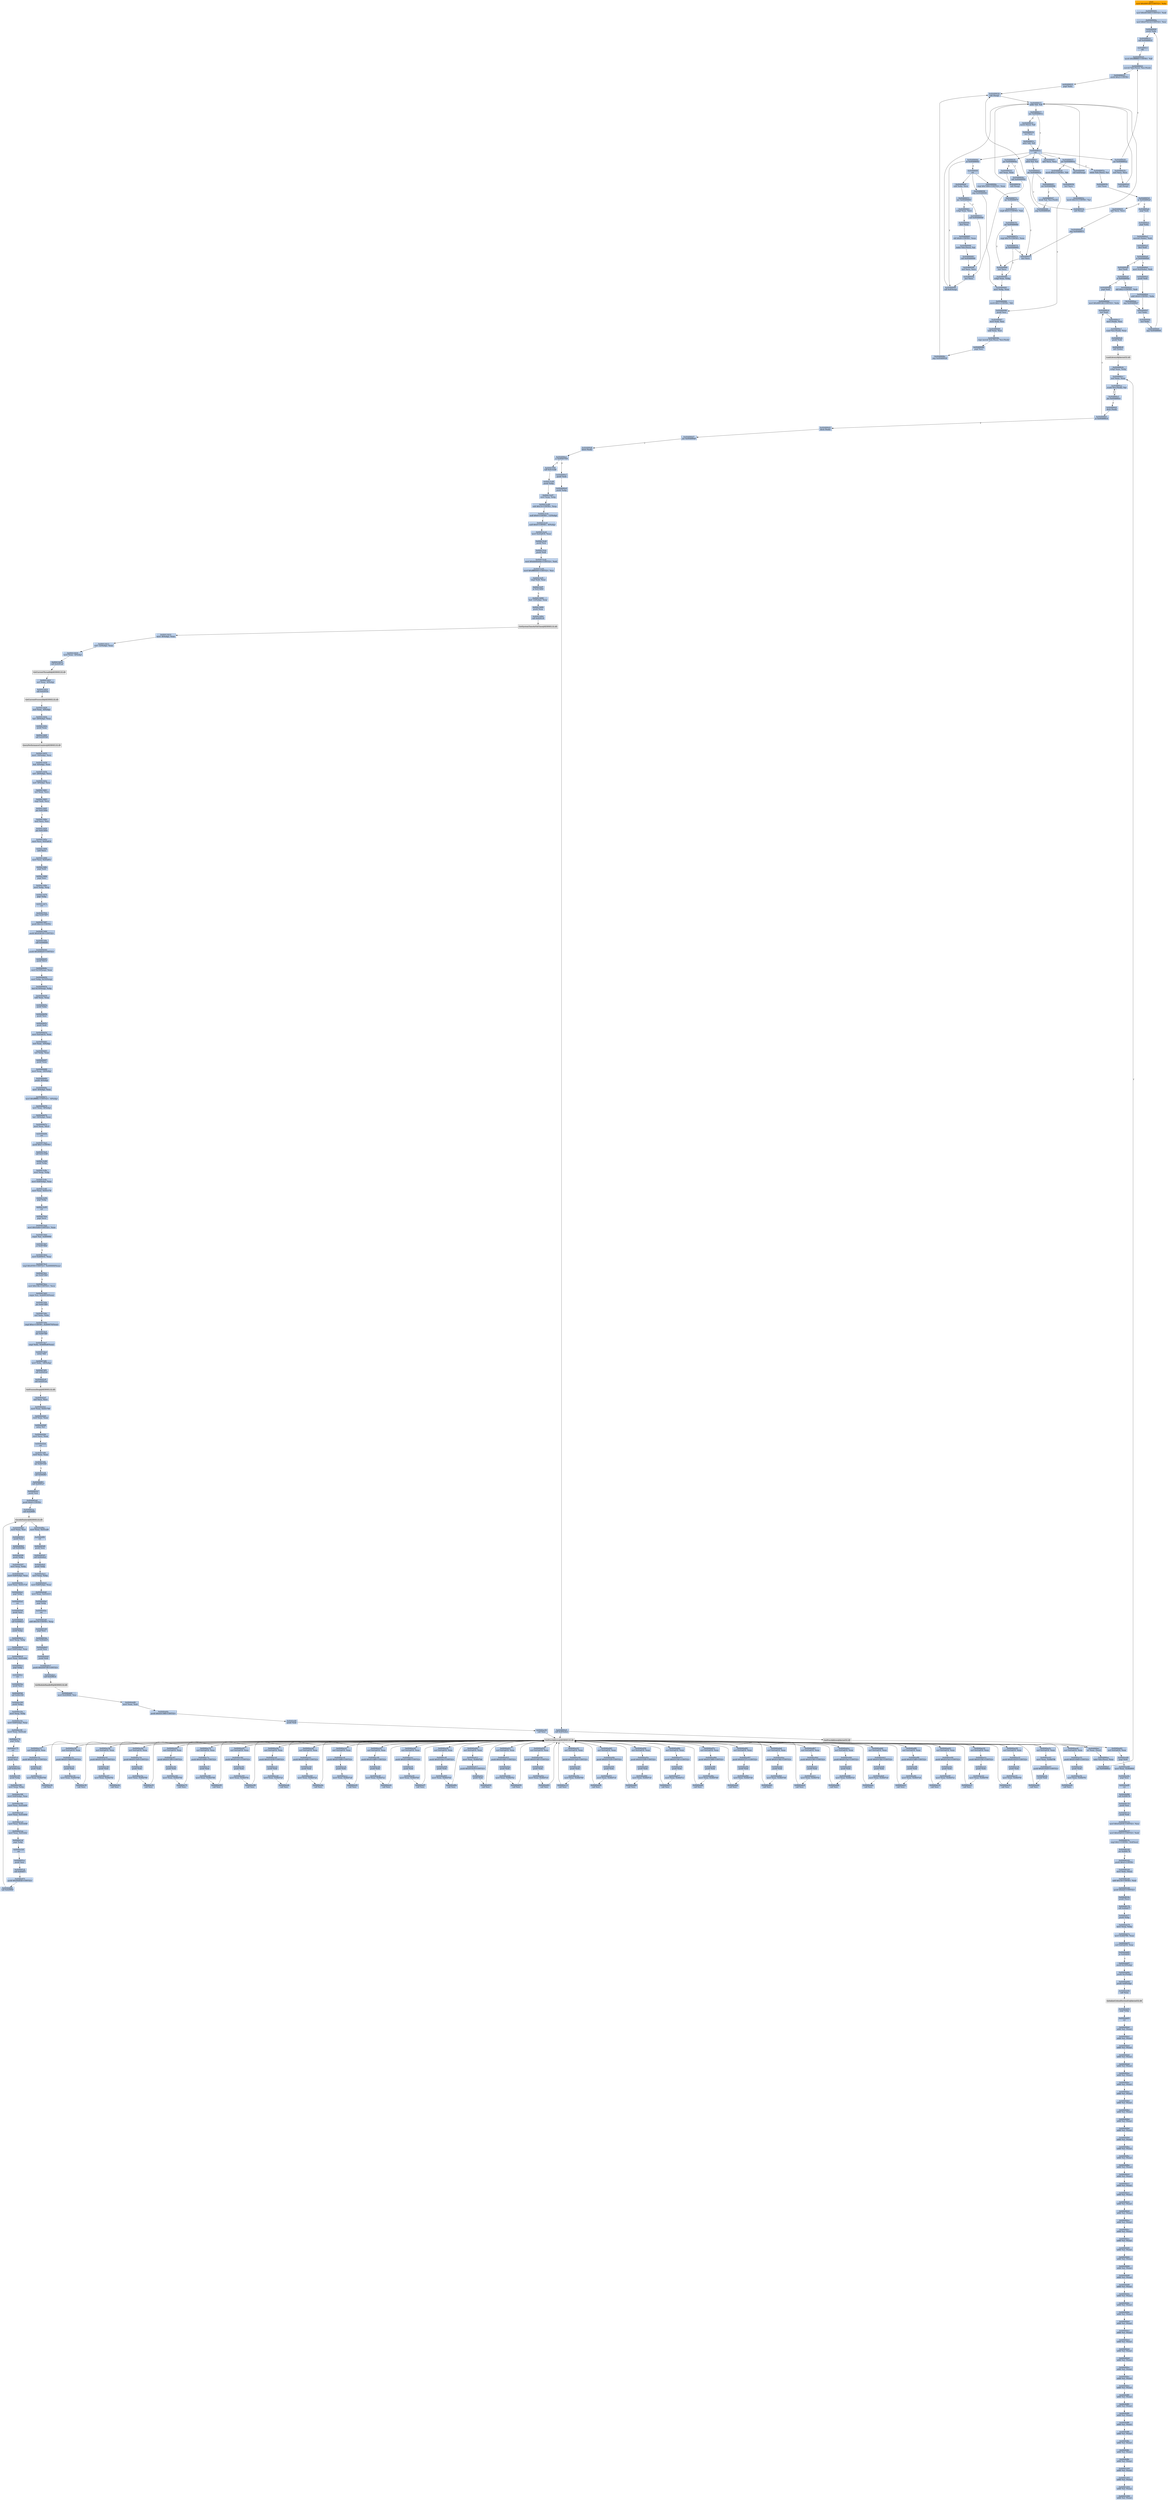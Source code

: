 digraph G {
node[shape=rectangle,style=filled,fillcolor=lightsteelblue,color=lightsteelblue]
bgcolor="transparent"
a0x00489000movl_0x4001d0UINT32_ebx[label="start\nmovl $0x4001d0<UINT32>, %ebx",fillcolor="orange",color="lightgrey"];
a0x00489005movl_0x401000UINT32_edi[label="0x00489005\nmovl $0x401000<UINT32>, %edi"];
a0x0048900amovl_0x47021dUINT32_esi[label="0x0048900a\nmovl $0x47021d<UINT32>, %esi"];
a0x0048900fpushl_ebx[label="0x0048900f\npushl %ebx"];
a0x00489010call_0x0048901f[label="0x00489010\ncall 0x0048901f"];
a0x0048901fcld_[label="0x0048901f\ncld "];
a0x00489020movb_0xffffff80UINT8_dl[label="0x00489020\nmovb $0xffffff80<UINT8>, %dl"];
a0x00489022movsb_ds_esi__es_edi_[label="0x00489022\nmovsb %ds:(%esi), %es:(%edi)"];
a0x00489023pushl_0x2UINT8[label="0x00489023\npushl $0x2<UINT8>"];
a0x00489025popl_ebx[label="0x00489025\npopl %ebx"];
a0x00489026call_esp_[label="0x00489026\ncall (%esp)"];
a0x00489015addb_dl_dl[label="0x00489015\naddb %dl, %dl"];
a0x00489017jne_0x0048901e[label="0x00489017\njne 0x0048901e"];
a0x00489019movb_esi__dl[label="0x00489019\nmovb (%esi), %dl"];
a0x0048901bincl_esi[label="0x0048901b\nincl %esi"];
a0x0048901cadcb_dl_dl[label="0x0048901c\nadcb %dl, %dl"];
a0x0048901eret[label="0x0048901e\nret"];
a0x00489029jae_0x00489022[label="0x00489029\njae 0x00489022"];
a0x0048902bxorl_ecx_ecx[label="0x0048902b\nxorl %ecx, %ecx"];
a0x0048902dcall_esp_[label="0x0048902d\ncall (%esp)"];
a0x00489030jae_0x0048904a[label="0x00489030\njae 0x0048904a"];
a0x00489032xorl_eax_eax[label="0x00489032\nxorl %eax, %eax"];
a0x00489034call_esp_[label="0x00489034\ncall (%esp)"];
a0x00489037jae_0x0048905a[label="0x00489037\njae 0x0048905a"];
a0x00489039movb_0x2UINT8_bl[label="0x00489039\nmovb $0x2<UINT8>, %bl"];
a0x0048903bincl_ecx[label="0x0048903b\nincl %ecx"];
a0x0048903cmovb_0x10UINT8_al[label="0x0048903c\nmovb $0x10<UINT8>, %al"];
a0x0048903ecall_esp_[label="0x0048903e\ncall (%esp)"];
a0x00489041adcb_al_al[label="0x00489041\nadcb %al, %al"];
a0x00489043jae_0x0048903e[label="0x00489043\njae 0x0048903e"];
a0x00489045jne_0x00489086[label="0x00489045\njne 0x00489086"];
a0x00489086pushl_esi[label="0x00489086\npushl %esi"];
a0x00489087movl_edi_esi[label="0x00489087\nmovl %edi, %esi"];
a0x00489089subl_eax_esi[label="0x00489089\nsubl %eax, %esi"];
a0x0048908brepz_movsb_ds_esi__es_edi_[label="0x0048908b\nrepz movsb %ds:(%esi), %es:(%edi)"];
a0x0048908dpopl_esi[label="0x0048908d\npopl %esi"];
a0x0048908ejmp_0x00489026[label="0x0048908e\njmp 0x00489026"];
a0x00489047stosb_al_es_edi_[label="0x00489047\nstosb %al, %es:(%edi)"];
a0x00489048jmp_0x00489026[label="0x00489048\njmp 0x00489026"];
a0x0048905alodsb_ds_esi__al[label="0x0048905a\nlodsb %ds:(%esi), %al"];
a0x0048905bshrl_eax[label="0x0048905b\nshrl %eax"];
a0x0048905dje_0x004890a0[label="0x0048905d\nje 0x004890a0"];
a0x0048905fadcl_ecx_ecx[label="0x0048905f\nadcl %ecx, %ecx"];
a0x00489061jmp_0x0048907f[label="0x00489061\njmp 0x0048907f"];
a0x0048907fincl_ecx[label="0x0048907f\nincl %ecx"];
a0x00489080incl_ecx[label="0x00489080\nincl %ecx"];
a0x00489081xchgl_eax_ebp[label="0x00489081\nxchgl %eax, %ebp"];
a0x00489082movl_ebp_eax[label="0x00489082\nmovl %ebp, %eax"];
a0x00489084movb_0x1UINT8_bl[label="0x00489084\nmovb $0x1<UINT8>, %bl"];
a0x0048904acall_0x00489092[label="0x0048904a\ncall 0x00489092"];
a0x00489092incl_ecx[label="0x00489092\nincl %ecx"];
a0x00489093call_0x4esp_[label="0x00489093\ncall 0x4(%esp)"];
a0x00489097adcl_ecx_ecx[label="0x00489097\nadcl %ecx, %ecx"];
a0x00489099call_0x4esp_[label="0x00489099\ncall 0x4(%esp)"];
a0x0048909djb_0x00489093[label="0x0048909d\njb 0x00489093"];
a0x0048909fret[label="0x0048909f\nret"];
a0x0048904fsubl_ebx_ecx[label="0x0048904f\nsubl %ebx, %ecx"];
a0x00489051jne_0x00489063[label="0x00489051\njne 0x00489063"];
a0x00489053call_0x00489090[label="0x00489053\ncall 0x00489090"];
a0x00489090xorl_ecx_ecx[label="0x00489090\nxorl %ecx, %ecx"];
a0x00489058jmp_0x00489082[label="0x00489058\njmp 0x00489082"];
a0x00489063xchgl_eax_ecx[label="0x00489063\nxchgl %eax, %ecx"];
a0x00489064decl_eax[label="0x00489064\ndecl %eax"];
a0x00489065shll_0x8UINT8_eax[label="0x00489065\nshll $0x8<UINT8>, %eax"];
a0x00489068lodsb_ds_esi__al[label="0x00489068\nlodsb %ds:(%esi), %al"];
a0x00489069call_0x00489090[label="0x00489069\ncall 0x00489090"];
a0x0048906ecmpl_0x7d00UINT32_eax[label="0x0048906e\ncmpl $0x7d00<UINT32>, %eax"];
a0x00489073jae_0x0048907f[label="0x00489073\njae 0x0048907f"];
a0x00489075cmpb_0x5UINT8_ah[label="0x00489075\ncmpb $0x5<UINT8>, %ah"];
a0x00489078jae_0x00489080[label="0x00489078\njae 0x00489080"];
a0x0048907acmpl_0x7fUINT8_eax[label="0x0048907a\ncmpl $0x7f<UINT8>, %eax"];
a0x0048907dja_0x00489081[label="0x0048907d\nja 0x00489081"];
a0x004890a0popl_edi[label="0x004890a0\npopl %edi"];
a0x004890a1popl_ebx[label="0x004890a1\npopl %ebx"];
a0x004890a2movzwl_ebx__edi[label="0x004890a2\nmovzwl (%ebx), %edi"];
a0x004890a5decl_edi[label="0x004890a5\ndecl %edi"];
a0x004890a6je_0x004890b0[label="0x004890a6\nje 0x004890b0"];
a0x004890a8decl_edi[label="0x004890a8\ndecl %edi"];
a0x004890a9je_0x004890be[label="0x004890a9\nje 0x004890be"];
a0x004890abshll_0xcUINT8_edi[label="0x004890ab\nshll $0xc<UINT8>, %edi"];
a0x004890aejmp_0x004890b7[label="0x004890ae\njmp 0x004890b7"];
a0x004890b7incl_ebx[label="0x004890b7\nincl %ebx"];
a0x004890b8incl_ebx[label="0x004890b8\nincl %ebx"];
a0x004890b9jmp_0x0048900f[label="0x004890b9\njmp 0x0048900f"];
a0x004890b0movl_0x2ebx__edi[label="0x004890b0\nmovl 0x2(%ebx), %edi"];
a0x004890b3pushl_edi[label="0x004890b3\npushl %edi"];
a0x004890b4addl_0x4UINT8_ebx[label="0x004890b4\naddl $0x4<UINT8>, %ebx"];
a0x004890bepopl_edi[label="0x004890be\npopl %edi"];
a0x004890bfmovl_0x489128UINT32_ebx[label="0x004890bf\nmovl $0x489128<UINT32>, %ebx"];
a0x004890c4incl_edi[label="0x004890c4\nincl %edi"];
a0x004890c5movl_edi__esi[label="0x004890c5\nmovl (%edi), %esi"];
a0x004890c7scasl_es_edi__eax[label="0x004890c7\nscasl %es:(%edi), %eax"];
a0x004890c8pushl_edi[label="0x004890c8\npushl %edi"];
a0x004890c9call_ebx_[label="0x004890c9\ncall (%ebx)"];
LoadLibraryA_kernel32_dll[label="LoadLibraryA@kernel32.dll",fillcolor="lightgrey",color="lightgrey"];
a0x004890cbxchgl_eax_ebp[label="0x004890cb\nxchgl %eax, %ebp"];
a0x004890ccxorl_eax_eax[label="0x004890cc\nxorl %eax, %eax"];
a0x004890cescasb_es_edi__al[label="0x004890ce\nscasb %es:(%edi), %al"];
a0x004890cfjne_0x004890ce[label="0x004890cf\njne 0x004890ce"];
a0x004890d1decb_edi_[label="0x004890d1\ndecb (%edi)"];
a0x004890d3je_0x004890c4[label="0x004890d3\nje 0x004890c4"];
a0x004890d5decb_edi_[label="0x004890d5\ndecb (%edi)"];
a0x004890d7jne_0x004890df[label="0x004890d7\njne 0x004890df"];
a0x004890dfdecb_edi_[label="0x004890df\ndecb (%edi)"];
a0x004890e1je_0x00407f58[label="0x004890e1\nje 0x00407f58"];
a0x004890e7pushl_edi[label="0x004890e7\npushl %edi"];
a0x004890e8pushl_ebp[label="0x004890e8\npushl %ebp"];
a0x004890e9call_0x4ebx_[label="0x004890e9\ncall 0x4(%ebx)"];
GetProcAddress_kernel32_dll[label="GetProcAddress@kernel32.dll",fillcolor="lightgrey",color="lightgrey"];
a0x004890ecorl_eax_esi_[label="0x004890ec\norl %eax, (%esi)"];
a0x004890eelodsl_ds_esi__eax[label="0x004890ee\nlodsl %ds:(%esi), %eax"];
a0x004890efjne_0x004890cc[label="0x004890ef\njne 0x004890cc"];
GetProcAddress_KERNEL32_dll[label="GetProcAddress@KERNEL32.dll",fillcolor="lightgrey",color="lightgrey"];
a0x00407f58call_0x413cd6[label="0x00407f58\ncall 0x413cd6"];
a0x00413cd6pushl_ebp[label="0x00413cd6\npushl %ebp"];
a0x00413cd7movl_esp_ebp[label="0x00413cd7\nmovl %esp, %ebp"];
a0x00413cd9subl_0x14UINT8_esp[label="0x00413cd9\nsubl $0x14<UINT8>, %esp"];
a0x00413cdcandl_0x0UINT8__12ebp_[label="0x00413cdc\nandl $0x0<UINT8>, -12(%ebp)"];
a0x00413ce0andl_0x0UINT8__8ebp_[label="0x00413ce0\nandl $0x0<UINT8>, -8(%ebp)"];
a0x00413ce4movl_0x43a618_eax[label="0x00413ce4\nmovl 0x43a618, %eax"];
a0x00413ce9pushl_esi[label="0x00413ce9\npushl %esi"];
a0x00413ceapushl_edi[label="0x00413cea\npushl %edi"];
a0x00413cebmovl_0xbb40e64eUINT32_edi[label="0x00413ceb\nmovl $0xbb40e64e<UINT32>, %edi"];
a0x00413cf0movl_0xffff0000UINT32_esi[label="0x00413cf0\nmovl $0xffff0000<UINT32>, %esi"];
a0x00413cf5cmpl_edi_eax[label="0x00413cf5\ncmpl %edi, %eax"];
a0x00413cf7je_0x413d06[label="0x00413cf7\nje 0x413d06"];
a0x00413d06leal__12ebp__eax[label="0x00413d06\nleal -12(%ebp), %eax"];
a0x00413d09pushl_eax[label="0x00413d09\npushl %eax"];
a0x00413d0acall_0x4291c0[label="0x00413d0a\ncall 0x4291c0"];
GetSystemTimeAsFileTime_KERNEL32_dll[label="GetSystemTimeAsFileTime@KERNEL32.dll",fillcolor="lightgrey",color="lightgrey"];
a0x00413d10movl__8ebp__eax[label="0x00413d10\nmovl -8(%ebp), %eax"];
a0x00413d13xorl__12ebp__eax[label="0x00413d13\nxorl -12(%ebp), %eax"];
a0x00413d16movl_eax__4ebp_[label="0x00413d16\nmovl %eax, -4(%ebp)"];
a0x00413d19call_0x4291a0[label="0x00413d19\ncall 0x4291a0"];
GetCurrentThreadId_KERNEL32_dll[label="GetCurrentThreadId@KERNEL32.dll",fillcolor="lightgrey",color="lightgrey"];
a0x00413d1fxorl_eax__4ebp_[label="0x00413d1f\nxorl %eax, -4(%ebp)"];
a0x00413d22call_0x4291bc[label="0x00413d22\ncall 0x4291bc"];
GetCurrentProcessId_KERNEL32_dll[label="GetCurrentProcessId@KERNEL32.dll",fillcolor="lightgrey",color="lightgrey"];
a0x00413d28xorl_eax__4ebp_[label="0x00413d28\nxorl %eax, -4(%ebp)"];
a0x00413d2bleal__20ebp__eax[label="0x00413d2b\nleal -20(%ebp), %eax"];
a0x00413d2epushl_eax[label="0x00413d2e\npushl %eax"];
a0x00413d2fcall_0x4291b8[label="0x00413d2f\ncall 0x4291b8"];
QueryPerformanceCounter_KERNEL32_dll[label="QueryPerformanceCounter@KERNEL32.dll",fillcolor="lightgrey",color="lightgrey"];
a0x00413d35movl__16ebp__ecx[label="0x00413d35\nmovl -16(%ebp), %ecx"];
a0x00413d38leal__4ebp__eax[label="0x00413d38\nleal -4(%ebp), %eax"];
a0x00413d3bxorl__20ebp__ecx[label="0x00413d3b\nxorl -20(%ebp), %ecx"];
a0x00413d3exorl__4ebp__ecx[label="0x00413d3e\nxorl -4(%ebp), %ecx"];
a0x00413d41xorl_eax_ecx[label="0x00413d41\nxorl %eax, %ecx"];
a0x00413d43cmpl_edi_ecx[label="0x00413d43\ncmpl %edi, %ecx"];
a0x00413d45jne_0x413d4e[label="0x00413d45\njne 0x413d4e"];
a0x00413d4etestl_ecx_esi[label="0x00413d4e\ntestl %ecx, %esi"];
a0x00413d50jne_0x413d5e[label="0x00413d50\njne 0x413d5e"];
a0x00413d5emovl_ecx_0x43a618[label="0x00413d5e\nmovl %ecx, 0x43a618"];
a0x00413d64notl_ecx[label="0x00413d64\nnotl %ecx"];
a0x00413d66movl_ecx_0x43a61c[label="0x00413d66\nmovl %ecx, 0x43a61c"];
a0x00413d6cpopl_edi[label="0x00413d6c\npopl %edi"];
a0x00413d6dpopl_esi[label="0x00413d6d\npopl %esi"];
a0x00413d6emovl_ebp_esp[label="0x00413d6e\nmovl %ebp, %esp"];
a0x00413d70popl_ebp[label="0x00413d70\npopl %ebp"];
a0x00413d71ret[label="0x00413d71\nret"];
a0x00407f5djmp_0x407d97[label="0x00407f5d\njmp 0x407d97"];
a0x00407d97pushl_0x14UINT8[label="0x00407d97\npushl $0x14<UINT8>"];
a0x00407d99pushl_0x4361f0UINT32[label="0x00407d99\npushl $0x4361f0<UINT32>"];
a0x00407d9ecall_0x408d40[label="0x00407d9e\ncall 0x408d40"];
a0x00408d40pushl_0x408de0UINT32[label="0x00408d40\npushl $0x408de0<UINT32>"];
a0x00408d45pushl_fs_0[label="0x00408d45\npushl %fs:0"];
a0x00408d4cmovl_0x10esp__eax[label="0x00408d4c\nmovl 0x10(%esp), %eax"];
a0x00408d50movl_ebp_0x10esp_[label="0x00408d50\nmovl %ebp, 0x10(%esp)"];
a0x00408d54leal_0x10esp__ebp[label="0x00408d54\nleal 0x10(%esp), %ebp"];
a0x00408d58subl_eax_esp[label="0x00408d58\nsubl %eax, %esp"];
a0x00408d5apushl_ebx[label="0x00408d5a\npushl %ebx"];
a0x00408d5bpushl_esi[label="0x00408d5b\npushl %esi"];
a0x00408d5cpushl_edi[label="0x00408d5c\npushl %edi"];
a0x00408d5dmovl_0x43a618_eax[label="0x00408d5d\nmovl 0x43a618, %eax"];
a0x00408d62xorl_eax__4ebp_[label="0x00408d62\nxorl %eax, -4(%ebp)"];
a0x00408d65xorl_ebp_eax[label="0x00408d65\nxorl %ebp, %eax"];
a0x00408d67pushl_eax[label="0x00408d67\npushl %eax"];
a0x00408d68movl_esp__24ebp_[label="0x00408d68\nmovl %esp, -24(%ebp)"];
a0x00408d6bpushl__8ebp_[label="0x00408d6b\npushl -8(%ebp)"];
a0x00408d6emovl__4ebp__eax[label="0x00408d6e\nmovl -4(%ebp), %eax"];
a0x00408d71movl_0xfffffffeUINT32__4ebp_[label="0x00408d71\nmovl $0xfffffffe<UINT32>, -4(%ebp)"];
a0x00408d78movl_eax__8ebp_[label="0x00408d78\nmovl %eax, -8(%ebp)"];
a0x00408d7bleal__16ebp__eax[label="0x00408d7b\nleal -16(%ebp), %eax"];
a0x00408d7emovl_eax_fs_0[label="0x00408d7e\nmovl %eax, %fs:0"];
a0x00408d84ret[label="0x00408d84\nret"];
a0x00407da3pushl_0x1UINT8[label="0x00407da3\npushl $0x1<UINT8>"];
a0x00407da5call_0x413c89[label="0x00407da5\ncall 0x413c89"];
a0x00413c89pushl_ebp[label="0x00413c89\npushl %ebp"];
a0x00413c8amovl_esp_ebp[label="0x00413c8a\nmovl %esp, %ebp"];
a0x00413c8cmovl_0x8ebp__eax[label="0x00413c8c\nmovl 0x8(%ebp), %eax"];
a0x00413c8fmovl_eax_0x43c178[label="0x00413c8f\nmovl %eax, 0x43c178"];
a0x00413c94popl_ebp[label="0x00413c94\npopl %ebp"];
a0x00413c95ret[label="0x00413c95\nret"];
a0x00407daapopl_ecx[label="0x00407daa\npopl %ecx"];
a0x00407dabmovl_0x5a4dUINT32_eax[label="0x00407dab\nmovl $0x5a4d<UINT32>, %eax"];
a0x00407db0cmpw_ax_0x400000[label="0x00407db0\ncmpw %ax, 0x400000"];
a0x00407db7je_0x407dbd[label="0x00407db7\nje 0x407dbd"];
a0x00407dbdmovl_0x40003c_eax[label="0x00407dbd\nmovl 0x40003c, %eax"];
a0x00407dc2cmpl_0x4550UINT32_0x400000eax_[label="0x00407dc2\ncmpl $0x4550<UINT32>, 0x400000(%eax)"];
a0x00407dccjne_0x407db9[label="0x00407dcc\njne 0x407db9"];
a0x00407dcemovl_0x10bUINT32_ecx[label="0x00407dce\nmovl $0x10b<UINT32>, %ecx"];
a0x00407dd3cmpw_cx_0x400018eax_[label="0x00407dd3\ncmpw %cx, 0x400018(%eax)"];
a0x00407ddajne_0x407db9[label="0x00407dda\njne 0x407db9"];
a0x00407ddcxorl_ebx_ebx[label="0x00407ddc\nxorl %ebx, %ebx"];
a0x00407ddecmpl_0xeUINT8_0x400074eax_[label="0x00407dde\ncmpl $0xe<UINT8>, 0x400074(%eax)"];
a0x00407de5jbe_0x407df0[label="0x00407de5\njbe 0x407df0"];
a0x00407de7cmpl_ebx_0x4000e8eax_[label="0x00407de7\ncmpl %ebx, 0x4000e8(%eax)"];
a0x00407dedsetne_bl[label="0x00407ded\nsetne %bl"];
a0x00407df0movl_ebx__28ebp_[label="0x00407df0\nmovl %ebx, -28(%ebp)"];
a0x00407df3call_0x40d2a9[label="0x00407df3\ncall 0x40d2a9"];
a0x0040d2a9call_0x4291a4[label="0x0040d2a9\ncall 0x4291a4"];
GetProcessHeap_KERNEL32_dll[label="GetProcessHeap@KERNEL32.dll",fillcolor="lightgrey",color="lightgrey"];
a0x0040d2afxorl_ecx_ecx[label="0x0040d2af\nxorl %ecx, %ecx"];
a0x0040d2b1movl_eax_0x43c7d0[label="0x0040d2b1\nmovl %eax, 0x43c7d0"];
a0x0040d2b6testl_eax_eax[label="0x0040d2b6\ntestl %eax, %eax"];
a0x0040d2b8setne_cl[label="0x0040d2b8\nsetne %cl"];
a0x0040d2bbmovl_ecx_eax[label="0x0040d2bb\nmovl %ecx, %eax"];
a0x0040d2bdret[label="0x0040d2bd\nret"];
a0x00407df8testl_eax_eax[label="0x00407df8\ntestl %eax, %eax"];
a0x00407dfajne_0x407e04[label="0x00407dfa\njne 0x407e04"];
a0x00407e04call_0x40bf83[label="0x00407e04\ncall 0x40bf83"];
a0x0040bf83call_0x4065a7[label="0x0040bf83\ncall 0x4065a7"];
a0x004065a7pushl_esi[label="0x004065a7\npushl %esi"];
a0x004065a8pushl_0x0UINT8[label="0x004065a8\npushl $0x0<UINT8>"];
a0x004065aacall_0x4290f0[label="0x004065aa\ncall 0x4290f0"];
EncodePointer_KERNEL32_dll[label="EncodePointer@KERNEL32.dll",fillcolor="lightgrey",color="lightgrey"];
a0x004065b0movl_eax_esi[label="0x004065b0\nmovl %eax, %esi"];
a0x004065b2pushl_esi[label="0x004065b2\npushl %esi"];
a0x004065b3call_0x40d296[label="0x004065b3\ncall 0x40d296"];
a0x0040d296pushl_ebp[label="0x0040d296\npushl %ebp"];
a0x0040d297movl_esp_ebp[label="0x0040d297\nmovl %esp, %ebp"];
a0x0040d299movl_0x8ebp__eax[label="0x0040d299\nmovl 0x8(%ebp), %eax"];
a0x0040d29cmovl_eax_0x43c7c8[label="0x0040d29c\nmovl %eax, 0x43c7c8"];
a0x0040d2a1popl_ebp[label="0x0040d2a1\npopl %ebp"];
a0x0040d2a2ret[label="0x0040d2a2\nret"];
a0x004065b8pushl_esi[label="0x004065b8\npushl %esi"];
a0x004065b9call_0x4090c3[label="0x004065b9\ncall 0x4090c3"];
a0x004090c3pushl_ebp[label="0x004090c3\npushl %ebp"];
a0x004090c4movl_esp_ebp[label="0x004090c4\nmovl %esp, %ebp"];
a0x004090c6movl_0x8ebp__eax[label="0x004090c6\nmovl 0x8(%ebp), %eax"];
a0x004090c9movl_eax_0x43c064[label="0x004090c9\nmovl %eax, 0x43c064"];
a0x004090cepopl_ebp[label="0x004090ce\npopl %ebp"];
a0x004090cfret[label="0x004090cf\nret"];
a0x004065bepushl_esi[label="0x004065be\npushl %esi"];
a0x004065bfcall_0x40e169[label="0x004065bf\ncall 0x40e169"];
a0x0040e169pushl_ebp[label="0x0040e169\npushl %ebp"];
a0x0040e16amovl_esp_ebp[label="0x0040e16a\nmovl %esp, %ebp"];
a0x0040e16cmovl_0x8ebp__eax[label="0x0040e16c\nmovl 0x8(%ebp), %eax"];
a0x0040e16fmovl_eax_0x43cafc[label="0x0040e16f\nmovl %eax, 0x43cafc"];
a0x0040e174popl_ebp[label="0x0040e174\npopl %ebp"];
a0x0040e175ret[label="0x0040e175\nret"];
a0x004065c4pushl_esi[label="0x004065c4\npushl %esi"];
a0x004065c5call_0x40e195[label="0x004065c5\ncall 0x40e195"];
a0x0040e195pushl_ebp[label="0x0040e195\npushl %ebp"];
a0x0040e196movl_esp_ebp[label="0x0040e196\nmovl %esp, %ebp"];
a0x0040e198movl_0x8ebp__eax[label="0x0040e198\nmovl 0x8(%ebp), %eax"];
a0x0040e19bmovl_eax_0x43cb00[label="0x0040e19b\nmovl %eax, 0x43cb00"];
a0x0040e1a0movl_eax_0x43cb04[label="0x0040e1a0\nmovl %eax, 0x43cb04"];
a0x0040e1a5movl_eax_0x43cb08[label="0x0040e1a5\nmovl %eax, 0x43cb08"];
a0x0040e1aamovl_eax_0x43cb0c[label="0x0040e1aa\nmovl %eax, 0x43cb0c"];
a0x0040e1afpopl_ebp[label="0x0040e1af\npopl %ebp"];
a0x0040e1b0ret[label="0x0040e1b0\nret"];
a0x004065capushl_esi[label="0x004065ca\npushl %esi"];
a0x004065cbcall_0x40df7f[label="0x004065cb\ncall 0x40df7f"];
a0x0040df7fpushl_0x40df38UINT32[label="0x0040df7f\npushl $0x40df38<UINT32>"];
a0x0040df84call_0x4290f0[label="0x0040df84\ncall 0x4290f0"];
a0x0040df8amovl_eax_0x43caf8[label="0x0040df8a\nmovl %eax, 0x43caf8"];
a0x0040df8fret[label="0x0040df8f\nret"];
a0x004065d0pushl_esi[label="0x004065d0\npushl %esi"];
a0x004065d1call_0x40e6a2[label="0x004065d1\ncall 0x40e6a2"];
a0x0040e6a2pushl_ebp[label="0x0040e6a2\npushl %ebp"];
a0x0040e6a3movl_esp_ebp[label="0x0040e6a3\nmovl %esp, %ebp"];
a0x0040e6a5movl_0x8ebp__eax[label="0x0040e6a5\nmovl 0x8(%ebp), %eax"];
a0x0040e6a8movl_eax_0x43cb14[label="0x0040e6a8\nmovl %eax, 0x43cb14"];
a0x0040e6adpopl_ebp[label="0x0040e6ad\npopl %ebp"];
a0x0040e6aeret[label="0x0040e6ae\nret"];
a0x004065d6addl_0x18UINT8_esp[label="0x004065d6\naddl $0x18<UINT8>, %esp"];
a0x004065d9popl_esi[label="0x004065d9\npopl %esi"];
a0x004065dajmp_0x40abe5[label="0x004065da\njmp 0x40abe5"];
a0x0040abe5pushl_esi[label="0x0040abe5\npushl %esi"];
a0x0040abe6pushl_edi[label="0x0040abe6\npushl %edi"];
a0x0040abe7pushl_0x430738UINT32[label="0x0040abe7\npushl $0x430738<UINT32>"];
a0x0040abeccall_0x4290c4[label="0x0040abec\ncall 0x4290c4"];
GetModuleHandleW_KERNEL32_dll[label="GetModuleHandleW@KERNEL32.dll",fillcolor="lightgrey",color="lightgrey"];
a0x0040abf2movl_0x4290d4_esi[label="0x0040abf2\nmovl 0x4290d4, %esi"];
a0x0040abf8movl_eax_edi[label="0x0040abf8\nmovl %eax, %edi"];
a0x0040abfapushl_0x431398UINT32[label="0x0040abfa\npushl $0x431398<UINT32>"];
a0x0040abffpushl_edi[label="0x0040abff\npushl %edi"];
a0x0040ac00call_esi[label="0x0040ac00\ncall %esi"];
a0x0040ac02xorl_0x43a618_eax[label="0x0040ac02\nxorl 0x43a618, %eax"];
a0x0040ac08pushl_0x4313a4UINT32[label="0x0040ac08\npushl $0x4313a4<UINT32>"];
a0x0040ac0dpushl_edi[label="0x0040ac0d\npushl %edi"];
a0x0040ac0emovl_eax_0x46d780[label="0x0040ac0e\nmovl %eax, 0x46d780"];
a0x0040ac13call_esi[label="0x0040ac13\ncall %esi"];
a0x0040ac15xorl_0x43a618_eax[label="0x0040ac15\nxorl 0x43a618, %eax"];
a0x0040ac1bpushl_0x4313acUINT32[label="0x0040ac1b\npushl $0x4313ac<UINT32>"];
a0x0040ac20pushl_edi[label="0x0040ac20\npushl %edi"];
a0x0040ac21movl_eax_0x46d784[label="0x0040ac21\nmovl %eax, 0x46d784"];
a0x0040ac26call_esi[label="0x0040ac26\ncall %esi"];
a0x0040ac28xorl_0x43a618_eax[label="0x0040ac28\nxorl 0x43a618, %eax"];
a0x0040ac2epushl_0x4313b8UINT32[label="0x0040ac2e\npushl $0x4313b8<UINT32>"];
a0x0040ac33pushl_edi[label="0x0040ac33\npushl %edi"];
a0x0040ac34movl_eax_0x46d788[label="0x0040ac34\nmovl %eax, 0x46d788"];
a0x0040ac39call_esi[label="0x0040ac39\ncall %esi"];
a0x0040ac3bxorl_0x43a618_eax[label="0x0040ac3b\nxorl 0x43a618, %eax"];
a0x0040ac41pushl_0x4313c4UINT32[label="0x0040ac41\npushl $0x4313c4<UINT32>"];
a0x0040ac46pushl_edi[label="0x0040ac46\npushl %edi"];
a0x0040ac47movl_eax_0x46d78c[label="0x0040ac47\nmovl %eax, 0x46d78c"];
a0x0040ac4ccall_esi[label="0x0040ac4c\ncall %esi"];
a0x0040ac4exorl_0x43a618_eax[label="0x0040ac4e\nxorl 0x43a618, %eax"];
a0x0040ac54pushl_0x4313e0UINT32[label="0x0040ac54\npushl $0x4313e0<UINT32>"];
a0x0040ac59pushl_edi[label="0x0040ac59\npushl %edi"];
a0x0040ac5amovl_eax_0x46d790[label="0x0040ac5a\nmovl %eax, 0x46d790"];
a0x0040ac5fcall_esi[label="0x0040ac5f\ncall %esi"];
a0x0040ac61xorl_0x43a618_eax[label="0x0040ac61\nxorl 0x43a618, %eax"];
a0x0040ac67pushl_0x4313f0UINT32[label="0x0040ac67\npushl $0x4313f0<UINT32>"];
a0x0040ac6cpushl_edi[label="0x0040ac6c\npushl %edi"];
a0x0040ac6dmovl_eax_0x46d794[label="0x0040ac6d\nmovl %eax, 0x46d794"];
a0x0040ac72call_esi[label="0x0040ac72\ncall %esi"];
a0x0040ac74xorl_0x43a618_eax[label="0x0040ac74\nxorl 0x43a618, %eax"];
a0x0040ac7apushl_0x431404UINT32[label="0x0040ac7a\npushl $0x431404<UINT32>"];
a0x0040ac7fpushl_edi[label="0x0040ac7f\npushl %edi"];
a0x0040ac80movl_eax_0x46d798[label="0x0040ac80\nmovl %eax, 0x46d798"];
a0x0040ac85call_esi[label="0x0040ac85\ncall %esi"];
a0x0040ac87xorl_0x43a618_eax[label="0x0040ac87\nxorl 0x43a618, %eax"];
a0x0040ac8dpushl_0x43141cUINT32[label="0x0040ac8d\npushl $0x43141c<UINT32>"];
a0x0040ac92pushl_edi[label="0x0040ac92\npushl %edi"];
a0x0040ac93movl_eax_0x46d79c[label="0x0040ac93\nmovl %eax, 0x46d79c"];
a0x0040ac98call_esi[label="0x0040ac98\ncall %esi"];
a0x0040ac9axorl_0x43a618_eax[label="0x0040ac9a\nxorl 0x43a618, %eax"];
a0x0040aca0pushl_0x431434UINT32[label="0x0040aca0\npushl $0x431434<UINT32>"];
a0x0040aca5pushl_edi[label="0x0040aca5\npushl %edi"];
a0x0040aca6movl_eax_0x46d7a0[label="0x0040aca6\nmovl %eax, 0x46d7a0"];
a0x0040acabcall_esi[label="0x0040acab\ncall %esi"];
a0x0040acadxorl_0x43a618_eax[label="0x0040acad\nxorl 0x43a618, %eax"];
a0x0040acb3pushl_0x431448UINT32[label="0x0040acb3\npushl $0x431448<UINT32>"];
a0x0040acb8pushl_edi[label="0x0040acb8\npushl %edi"];
a0x0040acb9movl_eax_0x46d7a4[label="0x0040acb9\nmovl %eax, 0x46d7a4"];
a0x0040acbecall_esi[label="0x0040acbe\ncall %esi"];
a0x0040acc0xorl_0x43a618_eax[label="0x0040acc0\nxorl 0x43a618, %eax"];
a0x0040acc6pushl_0x431468UINT32[label="0x0040acc6\npushl $0x431468<UINT32>"];
a0x0040accbpushl_edi[label="0x0040accb\npushl %edi"];
a0x0040acccmovl_eax_0x46d7a8[label="0x0040accc\nmovl %eax, 0x46d7a8"];
a0x0040acd1call_esi[label="0x0040acd1\ncall %esi"];
a0x0040acd3xorl_0x43a618_eax[label="0x0040acd3\nxorl 0x43a618, %eax"];
a0x0040acd9pushl_0x431480UINT32[label="0x0040acd9\npushl $0x431480<UINT32>"];
a0x0040acdepushl_edi[label="0x0040acde\npushl %edi"];
a0x0040acdfmovl_eax_0x46d7ac[label="0x0040acdf\nmovl %eax, 0x46d7ac"];
a0x0040ace4call_esi[label="0x0040ace4\ncall %esi"];
a0x0040ace6xorl_0x43a618_eax[label="0x0040ace6\nxorl 0x43a618, %eax"];
a0x0040acecpushl_0x431498UINT32[label="0x0040acec\npushl $0x431498<UINT32>"];
a0x0040acf1pushl_edi[label="0x0040acf1\npushl %edi"];
a0x0040acf2movl_eax_0x46d7b0[label="0x0040acf2\nmovl %eax, 0x46d7b0"];
a0x0040acf7call_esi[label="0x0040acf7\ncall %esi"];
a0x0040acf9xorl_0x43a618_eax[label="0x0040acf9\nxorl 0x43a618, %eax"];
a0x0040acffpushl_0x4314acUINT32[label="0x0040acff\npushl $0x4314ac<UINT32>"];
a0x0040ad04pushl_edi[label="0x0040ad04\npushl %edi"];
a0x0040ad05movl_eax_0x46d7b4[label="0x0040ad05\nmovl %eax, 0x46d7b4"];
a0x0040ad0acall_esi[label="0x0040ad0a\ncall %esi"];
a0x0040ad0cxorl_0x43a618_eax[label="0x0040ad0c\nxorl 0x43a618, %eax"];
a0x0040ad12movl_eax_0x46d7b8[label="0x0040ad12\nmovl %eax, 0x46d7b8"];
a0x0040ad17pushl_0x4314c0UINT32[label="0x0040ad17\npushl $0x4314c0<UINT32>"];
a0x0040ad1cpushl_edi[label="0x0040ad1c\npushl %edi"];
a0x0040ad1dcall_esi[label="0x0040ad1d\ncall %esi"];
a0x0040ad1fxorl_0x43a618_eax[label="0x0040ad1f\nxorl 0x43a618, %eax"];
a0x0040ad25pushl_0x4314dcUINT32[label="0x0040ad25\npushl $0x4314dc<UINT32>"];
a0x0040ad2apushl_edi[label="0x0040ad2a\npushl %edi"];
a0x0040ad2bmovl_eax_0x46d7bc[label="0x0040ad2b\nmovl %eax, 0x46d7bc"];
a0x0040ad30call_esi[label="0x0040ad30\ncall %esi"];
a0x0040ad32xorl_0x43a618_eax[label="0x0040ad32\nxorl 0x43a618, %eax"];
a0x0040ad38pushl_0x4314fcUINT32[label="0x0040ad38\npushl $0x4314fc<UINT32>"];
a0x0040ad3dpushl_edi[label="0x0040ad3d\npushl %edi"];
a0x0040ad3emovl_eax_0x46d7c0[label="0x0040ad3e\nmovl %eax, 0x46d7c0"];
a0x0040ad43call_esi[label="0x0040ad43\ncall %esi"];
a0x0040ad45xorl_0x43a618_eax[label="0x0040ad45\nxorl 0x43a618, %eax"];
a0x0040ad4bpushl_0x431518UINT32[label="0x0040ad4b\npushl $0x431518<UINT32>"];
a0x0040ad50pushl_edi[label="0x0040ad50\npushl %edi"];
a0x0040ad51movl_eax_0x46d7c4[label="0x0040ad51\nmovl %eax, 0x46d7c4"];
a0x0040ad56call_esi[label="0x0040ad56\ncall %esi"];
a0x0040ad58xorl_0x43a618_eax[label="0x0040ad58\nxorl 0x43a618, %eax"];
a0x0040ad5epushl_0x431538UINT32[label="0x0040ad5e\npushl $0x431538<UINT32>"];
a0x0040ad63pushl_edi[label="0x0040ad63\npushl %edi"];
a0x0040ad64movl_eax_0x46d7c8[label="0x0040ad64\nmovl %eax, 0x46d7c8"];
a0x0040ad69call_esi[label="0x0040ad69\ncall %esi"];
a0x0040ad6bxorl_0x43a618_eax[label="0x0040ad6b\nxorl 0x43a618, %eax"];
a0x0040ad71pushl_0x43154cUINT32[label="0x0040ad71\npushl $0x43154c<UINT32>"];
a0x0040ad76pushl_edi[label="0x0040ad76\npushl %edi"];
a0x0040ad77movl_eax_0x46d7cc[label="0x0040ad77\nmovl %eax, 0x46d7cc"];
a0x0040ad7ccall_esi[label="0x0040ad7c\ncall %esi"];
a0x0040ad7exorl_0x43a618_eax[label="0x0040ad7e\nxorl 0x43a618, %eax"];
a0x0040ad84pushl_0x431568UINT32[label="0x0040ad84\npushl $0x431568<UINT32>"];
a0x0040ad89pushl_edi[label="0x0040ad89\npushl %edi"];
a0x0040ad8amovl_eax_0x46d7d0[label="0x0040ad8a\nmovl %eax, 0x46d7d0"];
a0x0040ad8fcall_esi[label="0x0040ad8f\ncall %esi"];
a0x0040ad91xorl_0x43a618_eax[label="0x0040ad91\nxorl 0x43a618, %eax"];
a0x0040ad97pushl_0x43157cUINT32[label="0x0040ad97\npushl $0x43157c<UINT32>"];
a0x0040ad9cpushl_edi[label="0x0040ad9c\npushl %edi"];
a0x0040ad9dmovl_eax_0x46d7d8[label="0x0040ad9d\nmovl %eax, 0x46d7d8"];
a0x0040ada2call_esi[label="0x0040ada2\ncall %esi"];
a0x0040ada4xorl_0x43a618_eax[label="0x0040ada4\nxorl 0x43a618, %eax"];
a0x0040adaapushl_0x43158cUINT32[label="0x0040adaa\npushl $0x43158c<UINT32>"];
a0x0040adafpushl_edi[label="0x0040adaf\npushl %edi"];
a0x0040adb0movl_eax_0x46d7d4[label="0x0040adb0\nmovl %eax, 0x46d7d4"];
a0x0040adb5call_esi[label="0x0040adb5\ncall %esi"];
a0x0040adb7xorl_0x43a618_eax[label="0x0040adb7\nxorl 0x43a618, %eax"];
a0x0040adbdpushl_0x43159cUINT32[label="0x0040adbd\npushl $0x43159c<UINT32>"];
a0x0040adc2pushl_edi[label="0x0040adc2\npushl %edi"];
a0x0040adc3movl_eax_0x46d7dc[label="0x0040adc3\nmovl %eax, 0x46d7dc"];
a0x0040adc8call_esi[label="0x0040adc8\ncall %esi"];
a0x0040adcaxorl_0x43a618_eax[label="0x0040adca\nxorl 0x43a618, %eax"];
a0x0040add0pushl_0x4315acUINT32[label="0x0040add0\npushl $0x4315ac<UINT32>"];
a0x0040add5pushl_edi[label="0x0040add5\npushl %edi"];
a0x0040add6movl_eax_0x46d7e0[label="0x0040add6\nmovl %eax, 0x46d7e0"];
a0x0040addbcall_esi[label="0x0040addb\ncall %esi"];
a0x0040adddxorl_0x43a618_eax[label="0x0040addd\nxorl 0x43a618, %eax"];
a0x0040ade3pushl_0x4315bcUINT32[label="0x0040ade3\npushl $0x4315bc<UINT32>"];
a0x0040ade8pushl_edi[label="0x0040ade8\npushl %edi"];
a0x0040ade9movl_eax_0x46d7e4[label="0x0040ade9\nmovl %eax, 0x46d7e4"];
a0x0040adeecall_esi[label="0x0040adee\ncall %esi"];
a0x0040adf0xorl_0x43a618_eax[label="0x0040adf0\nxorl 0x43a618, %eax"];
a0x0040adf6pushl_0x4315d8UINT32[label="0x0040adf6\npushl $0x4315d8<UINT32>"];
a0x0040adfbpushl_edi[label="0x0040adfb\npushl %edi"];
a0x0040adfcmovl_eax_0x46d7e8[label="0x0040adfc\nmovl %eax, 0x46d7e8"];
a0x0040ae01call_esi[label="0x0040ae01\ncall %esi"];
a0x0040ae03xorl_0x43a618_eax[label="0x0040ae03\nxorl 0x43a618, %eax"];
a0x0040ae09pushl_0x4315ecUINT32[label="0x0040ae09\npushl $0x4315ec<UINT32>"];
a0x0040ae0epushl_edi[label="0x0040ae0e\npushl %edi"];
a0x0040ae0fmovl_eax_0x46d7ec[label="0x0040ae0f\nmovl %eax, 0x46d7ec"];
a0x0040ae14call_esi[label="0x0040ae14\ncall %esi"];
a0x0040ae16xorl_0x43a618_eax[label="0x0040ae16\nxorl 0x43a618, %eax"];
a0x0040ae1cpushl_0x4315fcUINT32[label="0x0040ae1c\npushl $0x4315fc<UINT32>"];
a0x0040ae21pushl_edi[label="0x0040ae21\npushl %edi"];
a0x0040ae22movl_eax_0x46d7f0[label="0x0040ae22\nmovl %eax, 0x46d7f0"];
a0x0040ae27call_esi[label="0x0040ae27\ncall %esi"];
a0x0040ae29xorl_0x43a618_eax[label="0x0040ae29\nxorl 0x43a618, %eax"];
a0x0040ae2fpushl_0x431610UINT32[label="0x0040ae2f\npushl $0x431610<UINT32>"];
a0x0040ae34pushl_edi[label="0x0040ae34\npushl %edi"];
a0x0040ae35movl_eax_0x46d7f4[label="0x0040ae35\nmovl %eax, 0x46d7f4"];
a0x0040ae3acall_esi[label="0x0040ae3a\ncall %esi"];
a0x0040ae3cxorl_0x43a618_eax[label="0x0040ae3c\nxorl 0x43a618, %eax"];
a0x0040ae42movl_eax_0x46d7f8[label="0x0040ae42\nmovl %eax, 0x46d7f8"];
a0x0040ae47pushl_0x431620UINT32[label="0x0040ae47\npushl $0x431620<UINT32>"];
a0x0040ae4cpushl_edi[label="0x0040ae4c\npushl %edi"];
a0x0040ae4dcall_esi[label="0x0040ae4d\ncall %esi"];
a0x0040ae4fxorl_0x43a618_eax[label="0x0040ae4f\nxorl 0x43a618, %eax"];
a0x0040ae55pushl_0x431640UINT32[label="0x0040ae55\npushl $0x431640<UINT32>"];
a0x0040ae5apushl_edi[label="0x0040ae5a\npushl %edi"];
a0x0040ae5bmovl_eax_0x46d7fc[label="0x0040ae5b\nmovl %eax, 0x46d7fc"];
a0x0040ae60call_esi[label="0x0040ae60\ncall %esi"];
a0x0040ae62xorl_0x43a618_eax[label="0x0040ae62\nxorl 0x43a618, %eax"];
a0x0040ae68popl_edi[label="0x0040ae68\npopl %edi"];
a0x0040ae69movl_eax_0x46d800[label="0x0040ae69\nmovl %eax, 0x46d800"];
a0x0040ae6epopl_esi[label="0x0040ae6e\npopl %esi"];
a0x0040ae6fret[label="0x0040ae6f\nret"];
a0x0040bf88call_0x408150[label="0x0040bf88\ncall 0x408150"];
a0x00408150pushl_esi[label="0x00408150\npushl %esi"];
a0x00408151pushl_edi[label="0x00408151\npushl %edi"];
a0x00408152movl_0x43a638UINT32_esi[label="0x00408152\nmovl $0x43a638<UINT32>, %esi"];
a0x00408157movl_0x43bf10UINT32_edi[label="0x00408157\nmovl $0x43bf10<UINT32>, %edi"];
a0x0040815ccmpl_0x1UINT8_0x4esi_[label="0x0040815c\ncmpl $0x1<UINT8>, 0x4(%esi)"];
a0x00408160jne_0x408178[label="0x00408160\njne 0x408178"];
a0x00408162pushl_0x0UINT8[label="0x00408162\npushl $0x0<UINT8>"];
a0x00408164movl_edi_esi_[label="0x00408164\nmovl %edi, (%esi)"];
a0x00408166addl_0x18UINT8_edi[label="0x00408166\naddl $0x18<UINT8>, %edi"];
a0x00408169pushl_0xfa0UINT32[label="0x00408169\npushl $0xfa0<UINT32>"];
a0x0040816epushl_esi_[label="0x0040816e\npushl (%esi)"];
a0x00408170call_0x40ab77[label="0x00408170\ncall 0x40ab77"];
a0x0040ab77pushl_ebp[label="0x0040ab77\npushl %ebp"];
a0x0040ab78movl_esp_ebp[label="0x0040ab78\nmovl %esp, %ebp"];
a0x0040ab7amovl_0x46d790_eax[label="0x0040ab7a\nmovl 0x46d790, %eax"];
a0x0040ab7fxorl_0x43a618_eax[label="0x0040ab7f\nxorl 0x43a618, %eax"];
a0x0040ab85je_0x40ab94[label="0x0040ab85\nje 0x40ab94"];
a0x0040ab87pushl_0x10ebp_[label="0x0040ab87\npushl 0x10(%ebp)"];
a0x0040ab8apushl_0xcebp_[label="0x0040ab8a\npushl 0xc(%ebp)"];
a0x0040ab8dpushl_0x8ebp_[label="0x0040ab8d\npushl 0x8(%ebp)"];
a0x0040ab90call_eax[label="0x0040ab90\ncall %eax"];
InitializeCriticalSectionEx_kernel32_dll[label="InitializeCriticalSectionEx@kernel32.dll",fillcolor="lightgrey",color="lightgrey"];
a0x0040ab92popl_ebp[label="0x0040ab92\npopl %ebp"];
a0x0040ab93ret[label="0x0040ab93\nret"];
a0x00000fa0addb_al_eax_[label="0x00000fa0\naddb %al, (%eax)"];
a0x00000fa2addb_al_eax_[label="0x00000fa2\naddb %al, (%eax)"];
a0x00000fa4addb_al_eax_[label="0x00000fa4\naddb %al, (%eax)"];
a0x00000fa6addb_al_eax_[label="0x00000fa6\naddb %al, (%eax)"];
a0x00000fa8addb_al_eax_[label="0x00000fa8\naddb %al, (%eax)"];
a0x00000faaaddb_al_eax_[label="0x00000faa\naddb %al, (%eax)"];
a0x00000facaddb_al_eax_[label="0x00000fac\naddb %al, (%eax)"];
a0x00000faeaddb_al_eax_[label="0x00000fae\naddb %al, (%eax)"];
a0x00000fb0addb_al_eax_[label="0x00000fb0\naddb %al, (%eax)"];
a0x00000fb2addb_al_eax_[label="0x00000fb2\naddb %al, (%eax)"];
a0x00000fb4addb_al_eax_[label="0x00000fb4\naddb %al, (%eax)"];
a0x00000fb6addb_al_eax_[label="0x00000fb6\naddb %al, (%eax)"];
a0x00000fb8addb_al_eax_[label="0x00000fb8\naddb %al, (%eax)"];
a0x00000fbaaddb_al_eax_[label="0x00000fba\naddb %al, (%eax)"];
a0x00000fbcaddb_al_eax_[label="0x00000fbc\naddb %al, (%eax)"];
a0x00000fbeaddb_al_eax_[label="0x00000fbe\naddb %al, (%eax)"];
a0x00000fc0addb_al_eax_[label="0x00000fc0\naddb %al, (%eax)"];
a0x00000fc2addb_al_eax_[label="0x00000fc2\naddb %al, (%eax)"];
a0x00000fc4addb_al_eax_[label="0x00000fc4\naddb %al, (%eax)"];
a0x00000fc6addb_al_eax_[label="0x00000fc6\naddb %al, (%eax)"];
a0x00000fc8addb_al_eax_[label="0x00000fc8\naddb %al, (%eax)"];
a0x00000fcaaddb_al_eax_[label="0x00000fca\naddb %al, (%eax)"];
a0x00000fccaddb_al_eax_[label="0x00000fcc\naddb %al, (%eax)"];
a0x00000fceaddb_al_eax_[label="0x00000fce\naddb %al, (%eax)"];
a0x00000fd0addb_al_eax_[label="0x00000fd0\naddb %al, (%eax)"];
a0x00000fd2addb_al_eax_[label="0x00000fd2\naddb %al, (%eax)"];
a0x00000fd4addb_al_eax_[label="0x00000fd4\naddb %al, (%eax)"];
a0x00000fd6addb_al_eax_[label="0x00000fd6\naddb %al, (%eax)"];
a0x00000fd8addb_al_eax_[label="0x00000fd8\naddb %al, (%eax)"];
a0x00000fdaaddb_al_eax_[label="0x00000fda\naddb %al, (%eax)"];
a0x00000fdcaddb_al_eax_[label="0x00000fdc\naddb %al, (%eax)"];
a0x00000fdeaddb_al_eax_[label="0x00000fde\naddb %al, (%eax)"];
a0x00000fe0addb_al_eax_[label="0x00000fe0\naddb %al, (%eax)"];
a0x00000fe2addb_al_eax_[label="0x00000fe2\naddb %al, (%eax)"];
a0x00000fe4addb_al_eax_[label="0x00000fe4\naddb %al, (%eax)"];
a0x00000fe6addb_al_eax_[label="0x00000fe6\naddb %al, (%eax)"];
a0x00000fe8addb_al_eax_[label="0x00000fe8\naddb %al, (%eax)"];
a0x00000feaaddb_al_eax_[label="0x00000fea\naddb %al, (%eax)"];
a0x00000fecaddb_al_eax_[label="0x00000fec\naddb %al, (%eax)"];
a0x00000feeaddb_al_eax_[label="0x00000fee\naddb %al, (%eax)"];
a0x00000ff0addb_al_eax_[label="0x00000ff0\naddb %al, (%eax)"];
a0x00000ff2addb_al_eax_[label="0x00000ff2\naddb %al, (%eax)"];
a0x00000ff4addb_al_eax_[label="0x00000ff4\naddb %al, (%eax)"];
a0x00000ff6addb_al_eax_[label="0x00000ff6\naddb %al, (%eax)"];
a0x00000ff8addb_al_eax_[label="0x00000ff8\naddb %al, (%eax)"];
a0x00000ffaaddb_al_eax_[label="0x00000ffa\naddb %al, (%eax)"];
a0x00000ffcaddb_al_eax_[label="0x00000ffc\naddb %al, (%eax)"];
a0x00000ffeaddb_al_eax_[label="0x00000ffe\naddb %al, (%eax)"];
a0x00001000addb_al_eax_[label="0x00001000\naddb %al, (%eax)"];
a0x00001002addb_al_eax_[label="0x00001002\naddb %al, (%eax)"];
a0x00001004addb_al_eax_[label="0x00001004\naddb %al, (%eax)"];
a0x00001006addb_al_eax_[label="0x00001006\naddb %al, (%eax)"];
a0x00489000movl_0x4001d0UINT32_ebx -> a0x00489005movl_0x401000UINT32_edi [color="#000000"];
a0x00489005movl_0x401000UINT32_edi -> a0x0048900amovl_0x47021dUINT32_esi [color="#000000"];
a0x0048900amovl_0x47021dUINT32_esi -> a0x0048900fpushl_ebx [color="#000000"];
a0x0048900fpushl_ebx -> a0x00489010call_0x0048901f [color="#000000"];
a0x00489010call_0x0048901f -> a0x0048901fcld_ [color="#000000"];
a0x0048901fcld_ -> a0x00489020movb_0xffffff80UINT8_dl [color="#000000"];
a0x00489020movb_0xffffff80UINT8_dl -> a0x00489022movsb_ds_esi__es_edi_ [color="#000000"];
a0x00489022movsb_ds_esi__es_edi_ -> a0x00489023pushl_0x2UINT8 [color="#000000"];
a0x00489023pushl_0x2UINT8 -> a0x00489025popl_ebx [color="#000000"];
a0x00489025popl_ebx -> a0x00489026call_esp_ [color="#000000"];
a0x00489026call_esp_ -> a0x00489015addb_dl_dl [color="#000000"];
a0x00489015addb_dl_dl -> a0x00489017jne_0x0048901e [color="#000000"];
a0x00489017jne_0x0048901e -> a0x00489019movb_esi__dl [color="#000000",label="F"];
a0x00489019movb_esi__dl -> a0x0048901bincl_esi [color="#000000"];
a0x0048901bincl_esi -> a0x0048901cadcb_dl_dl [color="#000000"];
a0x0048901cadcb_dl_dl -> a0x0048901eret [color="#000000"];
a0x0048901eret -> a0x00489029jae_0x00489022 [color="#000000"];
a0x00489029jae_0x00489022 -> a0x00489022movsb_ds_esi__es_edi_ [color="#000000",label="T"];
a0x00489017jne_0x0048901e -> a0x0048901eret [color="#000000",label="T"];
a0x00489029jae_0x00489022 -> a0x0048902bxorl_ecx_ecx [color="#000000",label="F"];
a0x0048902bxorl_ecx_ecx -> a0x0048902dcall_esp_ [color="#000000"];
a0x0048902dcall_esp_ -> a0x00489015addb_dl_dl [color="#000000"];
a0x0048901eret -> a0x00489030jae_0x0048904a [color="#000000"];
a0x00489030jae_0x0048904a -> a0x00489032xorl_eax_eax [color="#000000",label="F"];
a0x00489032xorl_eax_eax -> a0x00489034call_esp_ [color="#000000"];
a0x00489034call_esp_ -> a0x00489015addb_dl_dl [color="#000000"];
a0x0048901eret -> a0x00489037jae_0x0048905a [color="#000000"];
a0x00489037jae_0x0048905a -> a0x00489039movb_0x2UINT8_bl [color="#000000",label="F"];
a0x00489039movb_0x2UINT8_bl -> a0x0048903bincl_ecx [color="#000000"];
a0x0048903bincl_ecx -> a0x0048903cmovb_0x10UINT8_al [color="#000000"];
a0x0048903cmovb_0x10UINT8_al -> a0x0048903ecall_esp_ [color="#000000"];
a0x0048903ecall_esp_ -> a0x00489015addb_dl_dl [color="#000000"];
a0x0048901eret -> a0x00489041adcb_al_al [color="#000000"];
a0x00489041adcb_al_al -> a0x00489043jae_0x0048903e [color="#000000"];
a0x00489043jae_0x0048903e -> a0x0048903ecall_esp_ [color="#000000",label="T"];
a0x00489043jae_0x0048903e -> a0x00489045jne_0x00489086 [color="#000000",label="F"];
a0x00489045jne_0x00489086 -> a0x00489086pushl_esi [color="#000000",label="T"];
a0x00489086pushl_esi -> a0x00489087movl_edi_esi [color="#000000"];
a0x00489087movl_edi_esi -> a0x00489089subl_eax_esi [color="#000000"];
a0x00489089subl_eax_esi -> a0x0048908brepz_movsb_ds_esi__es_edi_ [color="#000000"];
a0x0048908brepz_movsb_ds_esi__es_edi_ -> a0x0048908dpopl_esi [color="#000000"];
a0x0048908dpopl_esi -> a0x0048908ejmp_0x00489026 [color="#000000"];
a0x0048908ejmp_0x00489026 -> a0x00489026call_esp_ [color="#000000"];
a0x00489045jne_0x00489086 -> a0x00489047stosb_al_es_edi_ [color="#000000",label="F"];
a0x00489047stosb_al_es_edi_ -> a0x00489048jmp_0x00489026 [color="#000000"];
a0x00489048jmp_0x00489026 -> a0x00489026call_esp_ [color="#000000"];
a0x00489037jae_0x0048905a -> a0x0048905alodsb_ds_esi__al [color="#000000",label="T"];
a0x0048905alodsb_ds_esi__al -> a0x0048905bshrl_eax [color="#000000"];
a0x0048905bshrl_eax -> a0x0048905dje_0x004890a0 [color="#000000"];
a0x0048905dje_0x004890a0 -> a0x0048905fadcl_ecx_ecx [color="#000000",label="F"];
a0x0048905fadcl_ecx_ecx -> a0x00489061jmp_0x0048907f [color="#000000"];
a0x00489061jmp_0x0048907f -> a0x0048907fincl_ecx [color="#000000"];
a0x0048907fincl_ecx -> a0x00489080incl_ecx [color="#000000"];
a0x00489080incl_ecx -> a0x00489081xchgl_eax_ebp [color="#000000"];
a0x00489081xchgl_eax_ebp -> a0x00489082movl_ebp_eax [color="#000000"];
a0x00489082movl_ebp_eax -> a0x00489084movb_0x1UINT8_bl [color="#000000"];
a0x00489084movb_0x1UINT8_bl -> a0x00489086pushl_esi [color="#000000"];
a0x00489030jae_0x0048904a -> a0x0048904acall_0x00489092 [color="#000000",label="T"];
a0x0048904acall_0x00489092 -> a0x00489092incl_ecx [color="#000000"];
a0x00489092incl_ecx -> a0x00489093call_0x4esp_ [color="#000000"];
a0x00489093call_0x4esp_ -> a0x00489015addb_dl_dl [color="#000000"];
a0x0048901eret -> a0x00489097adcl_ecx_ecx [color="#000000"];
a0x00489097adcl_ecx_ecx -> a0x00489099call_0x4esp_ [color="#000000"];
a0x00489099call_0x4esp_ -> a0x00489015addb_dl_dl [color="#000000"];
a0x0048901eret -> a0x0048909djb_0x00489093 [color="#000000"];
a0x0048909djb_0x00489093 -> a0x0048909fret [color="#000000",label="F"];
a0x0048909fret -> a0x0048904fsubl_ebx_ecx [color="#000000"];
a0x0048904fsubl_ebx_ecx -> a0x00489051jne_0x00489063 [color="#000000"];
a0x00489051jne_0x00489063 -> a0x00489053call_0x00489090 [color="#000000",label="F"];
a0x00489053call_0x00489090 -> a0x00489090xorl_ecx_ecx [color="#000000"];
a0x00489090xorl_ecx_ecx -> a0x00489092incl_ecx [color="#000000"];
a0x0048909djb_0x00489093 -> a0x00489093call_0x4esp_ [color="#000000",label="T"];
a0x0048909fret -> a0x00489058jmp_0x00489082 [color="#000000"];
a0x00489058jmp_0x00489082 -> a0x00489082movl_ebp_eax [color="#000000"];
a0x00489051jne_0x00489063 -> a0x00489063xchgl_eax_ecx [color="#000000",label="T"];
a0x00489063xchgl_eax_ecx -> a0x00489064decl_eax [color="#000000"];
a0x00489064decl_eax -> a0x00489065shll_0x8UINT8_eax [color="#000000"];
a0x00489065shll_0x8UINT8_eax -> a0x00489068lodsb_ds_esi__al [color="#000000"];
a0x00489068lodsb_ds_esi__al -> a0x00489069call_0x00489090 [color="#000000"];
a0x00489069call_0x00489090 -> a0x00489090xorl_ecx_ecx [color="#000000"];
a0x0048909fret -> a0x0048906ecmpl_0x7d00UINT32_eax [color="#000000"];
a0x0048906ecmpl_0x7d00UINT32_eax -> a0x00489073jae_0x0048907f [color="#000000"];
a0x00489073jae_0x0048907f -> a0x00489075cmpb_0x5UINT8_ah [color="#000000",label="F"];
a0x00489075cmpb_0x5UINT8_ah -> a0x00489078jae_0x00489080 [color="#000000"];
a0x00489078jae_0x00489080 -> a0x0048907acmpl_0x7fUINT8_eax [color="#000000",label="F"];
a0x0048907acmpl_0x7fUINT8_eax -> a0x0048907dja_0x00489081 [color="#000000"];
a0x0048907dja_0x00489081 -> a0x0048907fincl_ecx [color="#000000",label="F"];
a0x0048907dja_0x00489081 -> a0x00489081xchgl_eax_ebp [color="#000000",label="T"];
a0x00489078jae_0x00489080 -> a0x00489080incl_ecx [color="#000000",label="T"];
a0x00489073jae_0x0048907f -> a0x0048907fincl_ecx [color="#000000",label="T"];
a0x0048905dje_0x004890a0 -> a0x004890a0popl_edi [color="#000000",label="T"];
a0x004890a0popl_edi -> a0x004890a1popl_ebx [color="#000000"];
a0x004890a1popl_ebx -> a0x004890a2movzwl_ebx__edi [color="#000000"];
a0x004890a2movzwl_ebx__edi -> a0x004890a5decl_edi [color="#000000"];
a0x004890a5decl_edi -> a0x004890a6je_0x004890b0 [color="#000000"];
a0x004890a6je_0x004890b0 -> a0x004890a8decl_edi [color="#000000",label="F"];
a0x004890a8decl_edi -> a0x004890a9je_0x004890be [color="#000000"];
a0x004890a9je_0x004890be -> a0x004890abshll_0xcUINT8_edi [color="#000000",label="F"];
a0x004890abshll_0xcUINT8_edi -> a0x004890aejmp_0x004890b7 [color="#000000"];
a0x004890aejmp_0x004890b7 -> a0x004890b7incl_ebx [color="#000000"];
a0x004890b7incl_ebx -> a0x004890b8incl_ebx [color="#000000"];
a0x004890b8incl_ebx -> a0x004890b9jmp_0x0048900f [color="#000000"];
a0x004890b9jmp_0x0048900f -> a0x0048900fpushl_ebx [color="#000000"];
a0x004890a6je_0x004890b0 -> a0x004890b0movl_0x2ebx__edi [color="#000000",label="T"];
a0x004890b0movl_0x2ebx__edi -> a0x004890b3pushl_edi [color="#000000"];
a0x004890b3pushl_edi -> a0x004890b4addl_0x4UINT8_ebx [color="#000000"];
a0x004890b4addl_0x4UINT8_ebx -> a0x004890b7incl_ebx [color="#000000"];
a0x004890a9je_0x004890be -> a0x004890bepopl_edi [color="#000000",label="T"];
a0x004890bepopl_edi -> a0x004890bfmovl_0x489128UINT32_ebx [color="#000000"];
a0x004890bfmovl_0x489128UINT32_ebx -> a0x004890c4incl_edi [color="#000000"];
a0x004890c4incl_edi -> a0x004890c5movl_edi__esi [color="#000000"];
a0x004890c5movl_edi__esi -> a0x004890c7scasl_es_edi__eax [color="#000000"];
a0x004890c7scasl_es_edi__eax -> a0x004890c8pushl_edi [color="#000000"];
a0x004890c8pushl_edi -> a0x004890c9call_ebx_ [color="#000000"];
a0x004890c9call_ebx_ -> LoadLibraryA_kernel32_dll [color="#000000"];
LoadLibraryA_kernel32_dll -> a0x004890cbxchgl_eax_ebp [color="#000000"];
a0x004890cbxchgl_eax_ebp -> a0x004890ccxorl_eax_eax [color="#000000"];
a0x004890ccxorl_eax_eax -> a0x004890cescasb_es_edi__al [color="#000000"];
a0x004890cescasb_es_edi__al -> a0x004890cfjne_0x004890ce [color="#000000"];
a0x004890cfjne_0x004890ce -> a0x004890cescasb_es_edi__al [color="#000000",label="T"];
a0x004890cfjne_0x004890ce -> a0x004890d1decb_edi_ [color="#000000",label="F"];
a0x004890d1decb_edi_ -> a0x004890d3je_0x004890c4 [color="#000000"];
a0x004890d3je_0x004890c4 -> a0x004890d5decb_edi_ [color="#000000",label="F"];
a0x004890d5decb_edi_ -> a0x004890d7jne_0x004890df [color="#000000"];
a0x004890d7jne_0x004890df -> a0x004890dfdecb_edi_ [color="#000000",label="T"];
a0x004890dfdecb_edi_ -> a0x004890e1je_0x00407f58 [color="#000000"];
a0x004890e1je_0x00407f58 -> a0x004890e7pushl_edi [color="#000000",label="F"];
a0x004890e7pushl_edi -> a0x004890e8pushl_ebp [color="#000000"];
a0x004890e8pushl_ebp -> a0x004890e9call_0x4ebx_ [color="#000000"];
a0x004890e9call_0x4ebx_ -> GetProcAddress_kernel32_dll [color="#000000"];
GetProcAddress_kernel32_dll -> a0x004890ecorl_eax_esi_ [color="#000000"];
a0x004890ecorl_eax_esi_ -> a0x004890eelodsl_ds_esi__eax [color="#000000"];
a0x004890eelodsl_ds_esi__eax -> a0x004890efjne_0x004890cc [color="#000000"];
a0x004890efjne_0x004890cc -> a0x004890ccxorl_eax_eax [color="#000000",label="T"];
a0x004890d3je_0x004890c4 -> a0x004890c4incl_edi [color="#000000",label="T"];
a0x004890e9call_0x4ebx_ -> GetProcAddress_KERNEL32_dll [color="#000000"];
GetProcAddress_KERNEL32_dll -> a0x004890ecorl_eax_esi_ [color="#000000"];
a0x004890e1je_0x00407f58 -> a0x00407f58call_0x413cd6 [color="#000000",label="T"];
a0x00407f58call_0x413cd6 -> a0x00413cd6pushl_ebp [color="#000000"];
a0x00413cd6pushl_ebp -> a0x00413cd7movl_esp_ebp [color="#000000"];
a0x00413cd7movl_esp_ebp -> a0x00413cd9subl_0x14UINT8_esp [color="#000000"];
a0x00413cd9subl_0x14UINT8_esp -> a0x00413cdcandl_0x0UINT8__12ebp_ [color="#000000"];
a0x00413cdcandl_0x0UINT8__12ebp_ -> a0x00413ce0andl_0x0UINT8__8ebp_ [color="#000000"];
a0x00413ce0andl_0x0UINT8__8ebp_ -> a0x00413ce4movl_0x43a618_eax [color="#000000"];
a0x00413ce4movl_0x43a618_eax -> a0x00413ce9pushl_esi [color="#000000"];
a0x00413ce9pushl_esi -> a0x00413ceapushl_edi [color="#000000"];
a0x00413ceapushl_edi -> a0x00413cebmovl_0xbb40e64eUINT32_edi [color="#000000"];
a0x00413cebmovl_0xbb40e64eUINT32_edi -> a0x00413cf0movl_0xffff0000UINT32_esi [color="#000000"];
a0x00413cf0movl_0xffff0000UINT32_esi -> a0x00413cf5cmpl_edi_eax [color="#000000"];
a0x00413cf5cmpl_edi_eax -> a0x00413cf7je_0x413d06 [color="#000000"];
a0x00413cf7je_0x413d06 -> a0x00413d06leal__12ebp__eax [color="#000000",label="T"];
a0x00413d06leal__12ebp__eax -> a0x00413d09pushl_eax [color="#000000"];
a0x00413d09pushl_eax -> a0x00413d0acall_0x4291c0 [color="#000000"];
a0x00413d0acall_0x4291c0 -> GetSystemTimeAsFileTime_KERNEL32_dll [color="#000000"];
GetSystemTimeAsFileTime_KERNEL32_dll -> a0x00413d10movl__8ebp__eax [color="#000000"];
a0x00413d10movl__8ebp__eax -> a0x00413d13xorl__12ebp__eax [color="#000000"];
a0x00413d13xorl__12ebp__eax -> a0x00413d16movl_eax__4ebp_ [color="#000000"];
a0x00413d16movl_eax__4ebp_ -> a0x00413d19call_0x4291a0 [color="#000000"];
a0x00413d19call_0x4291a0 -> GetCurrentThreadId_KERNEL32_dll [color="#000000"];
GetCurrentThreadId_KERNEL32_dll -> a0x00413d1fxorl_eax__4ebp_ [color="#000000"];
a0x00413d1fxorl_eax__4ebp_ -> a0x00413d22call_0x4291bc [color="#000000"];
a0x00413d22call_0x4291bc -> GetCurrentProcessId_KERNEL32_dll [color="#000000"];
GetCurrentProcessId_KERNEL32_dll -> a0x00413d28xorl_eax__4ebp_ [color="#000000"];
a0x00413d28xorl_eax__4ebp_ -> a0x00413d2bleal__20ebp__eax [color="#000000"];
a0x00413d2bleal__20ebp__eax -> a0x00413d2epushl_eax [color="#000000"];
a0x00413d2epushl_eax -> a0x00413d2fcall_0x4291b8 [color="#000000"];
a0x00413d2fcall_0x4291b8 -> QueryPerformanceCounter_KERNEL32_dll [color="#000000"];
QueryPerformanceCounter_KERNEL32_dll -> a0x00413d35movl__16ebp__ecx [color="#000000"];
a0x00413d35movl__16ebp__ecx -> a0x00413d38leal__4ebp__eax [color="#000000"];
a0x00413d38leal__4ebp__eax -> a0x00413d3bxorl__20ebp__ecx [color="#000000"];
a0x00413d3bxorl__20ebp__ecx -> a0x00413d3exorl__4ebp__ecx [color="#000000"];
a0x00413d3exorl__4ebp__ecx -> a0x00413d41xorl_eax_ecx [color="#000000"];
a0x00413d41xorl_eax_ecx -> a0x00413d43cmpl_edi_ecx [color="#000000"];
a0x00413d43cmpl_edi_ecx -> a0x00413d45jne_0x413d4e [color="#000000"];
a0x00413d45jne_0x413d4e -> a0x00413d4etestl_ecx_esi [color="#000000",label="T"];
a0x00413d4etestl_ecx_esi -> a0x00413d50jne_0x413d5e [color="#000000"];
a0x00413d50jne_0x413d5e -> a0x00413d5emovl_ecx_0x43a618 [color="#000000",label="T"];
a0x00413d5emovl_ecx_0x43a618 -> a0x00413d64notl_ecx [color="#000000"];
a0x00413d64notl_ecx -> a0x00413d66movl_ecx_0x43a61c [color="#000000"];
a0x00413d66movl_ecx_0x43a61c -> a0x00413d6cpopl_edi [color="#000000"];
a0x00413d6cpopl_edi -> a0x00413d6dpopl_esi [color="#000000"];
a0x00413d6dpopl_esi -> a0x00413d6emovl_ebp_esp [color="#000000"];
a0x00413d6emovl_ebp_esp -> a0x00413d70popl_ebp [color="#000000"];
a0x00413d70popl_ebp -> a0x00413d71ret [color="#000000"];
a0x00413d71ret -> a0x00407f5djmp_0x407d97 [color="#000000"];
a0x00407f5djmp_0x407d97 -> a0x00407d97pushl_0x14UINT8 [color="#000000"];
a0x00407d97pushl_0x14UINT8 -> a0x00407d99pushl_0x4361f0UINT32 [color="#000000"];
a0x00407d99pushl_0x4361f0UINT32 -> a0x00407d9ecall_0x408d40 [color="#000000"];
a0x00407d9ecall_0x408d40 -> a0x00408d40pushl_0x408de0UINT32 [color="#000000"];
a0x00408d40pushl_0x408de0UINT32 -> a0x00408d45pushl_fs_0 [color="#000000"];
a0x00408d45pushl_fs_0 -> a0x00408d4cmovl_0x10esp__eax [color="#000000"];
a0x00408d4cmovl_0x10esp__eax -> a0x00408d50movl_ebp_0x10esp_ [color="#000000"];
a0x00408d50movl_ebp_0x10esp_ -> a0x00408d54leal_0x10esp__ebp [color="#000000"];
a0x00408d54leal_0x10esp__ebp -> a0x00408d58subl_eax_esp [color="#000000"];
a0x00408d58subl_eax_esp -> a0x00408d5apushl_ebx [color="#000000"];
a0x00408d5apushl_ebx -> a0x00408d5bpushl_esi [color="#000000"];
a0x00408d5bpushl_esi -> a0x00408d5cpushl_edi [color="#000000"];
a0x00408d5cpushl_edi -> a0x00408d5dmovl_0x43a618_eax [color="#000000"];
a0x00408d5dmovl_0x43a618_eax -> a0x00408d62xorl_eax__4ebp_ [color="#000000"];
a0x00408d62xorl_eax__4ebp_ -> a0x00408d65xorl_ebp_eax [color="#000000"];
a0x00408d65xorl_ebp_eax -> a0x00408d67pushl_eax [color="#000000"];
a0x00408d67pushl_eax -> a0x00408d68movl_esp__24ebp_ [color="#000000"];
a0x00408d68movl_esp__24ebp_ -> a0x00408d6bpushl__8ebp_ [color="#000000"];
a0x00408d6bpushl__8ebp_ -> a0x00408d6emovl__4ebp__eax [color="#000000"];
a0x00408d6emovl__4ebp__eax -> a0x00408d71movl_0xfffffffeUINT32__4ebp_ [color="#000000"];
a0x00408d71movl_0xfffffffeUINT32__4ebp_ -> a0x00408d78movl_eax__8ebp_ [color="#000000"];
a0x00408d78movl_eax__8ebp_ -> a0x00408d7bleal__16ebp__eax [color="#000000"];
a0x00408d7bleal__16ebp__eax -> a0x00408d7emovl_eax_fs_0 [color="#000000"];
a0x00408d7emovl_eax_fs_0 -> a0x00408d84ret [color="#000000"];
a0x00408d84ret -> a0x00407da3pushl_0x1UINT8 [color="#000000"];
a0x00407da3pushl_0x1UINT8 -> a0x00407da5call_0x413c89 [color="#000000"];
a0x00407da5call_0x413c89 -> a0x00413c89pushl_ebp [color="#000000"];
a0x00413c89pushl_ebp -> a0x00413c8amovl_esp_ebp [color="#000000"];
a0x00413c8amovl_esp_ebp -> a0x00413c8cmovl_0x8ebp__eax [color="#000000"];
a0x00413c8cmovl_0x8ebp__eax -> a0x00413c8fmovl_eax_0x43c178 [color="#000000"];
a0x00413c8fmovl_eax_0x43c178 -> a0x00413c94popl_ebp [color="#000000"];
a0x00413c94popl_ebp -> a0x00413c95ret [color="#000000"];
a0x00413c95ret -> a0x00407daapopl_ecx [color="#000000"];
a0x00407daapopl_ecx -> a0x00407dabmovl_0x5a4dUINT32_eax [color="#000000"];
a0x00407dabmovl_0x5a4dUINT32_eax -> a0x00407db0cmpw_ax_0x400000 [color="#000000"];
a0x00407db0cmpw_ax_0x400000 -> a0x00407db7je_0x407dbd [color="#000000"];
a0x00407db7je_0x407dbd -> a0x00407dbdmovl_0x40003c_eax [color="#000000",label="T"];
a0x00407dbdmovl_0x40003c_eax -> a0x00407dc2cmpl_0x4550UINT32_0x400000eax_ [color="#000000"];
a0x00407dc2cmpl_0x4550UINT32_0x400000eax_ -> a0x00407dccjne_0x407db9 [color="#000000"];
a0x00407dccjne_0x407db9 -> a0x00407dcemovl_0x10bUINT32_ecx [color="#000000",label="F"];
a0x00407dcemovl_0x10bUINT32_ecx -> a0x00407dd3cmpw_cx_0x400018eax_ [color="#000000"];
a0x00407dd3cmpw_cx_0x400018eax_ -> a0x00407ddajne_0x407db9 [color="#000000"];
a0x00407ddajne_0x407db9 -> a0x00407ddcxorl_ebx_ebx [color="#000000",label="F"];
a0x00407ddcxorl_ebx_ebx -> a0x00407ddecmpl_0xeUINT8_0x400074eax_ [color="#000000"];
a0x00407ddecmpl_0xeUINT8_0x400074eax_ -> a0x00407de5jbe_0x407df0 [color="#000000"];
a0x00407de5jbe_0x407df0 -> a0x00407de7cmpl_ebx_0x4000e8eax_ [color="#000000",label="F"];
a0x00407de7cmpl_ebx_0x4000e8eax_ -> a0x00407dedsetne_bl [color="#000000"];
a0x00407dedsetne_bl -> a0x00407df0movl_ebx__28ebp_ [color="#000000"];
a0x00407df0movl_ebx__28ebp_ -> a0x00407df3call_0x40d2a9 [color="#000000"];
a0x00407df3call_0x40d2a9 -> a0x0040d2a9call_0x4291a4 [color="#000000"];
a0x0040d2a9call_0x4291a4 -> GetProcessHeap_KERNEL32_dll [color="#000000"];
GetProcessHeap_KERNEL32_dll -> a0x0040d2afxorl_ecx_ecx [color="#000000"];
a0x0040d2afxorl_ecx_ecx -> a0x0040d2b1movl_eax_0x43c7d0 [color="#000000"];
a0x0040d2b1movl_eax_0x43c7d0 -> a0x0040d2b6testl_eax_eax [color="#000000"];
a0x0040d2b6testl_eax_eax -> a0x0040d2b8setne_cl [color="#000000"];
a0x0040d2b8setne_cl -> a0x0040d2bbmovl_ecx_eax [color="#000000"];
a0x0040d2bbmovl_ecx_eax -> a0x0040d2bdret [color="#000000"];
a0x0040d2bdret -> a0x00407df8testl_eax_eax [color="#000000"];
a0x00407df8testl_eax_eax -> a0x00407dfajne_0x407e04 [color="#000000"];
a0x00407dfajne_0x407e04 -> a0x00407e04call_0x40bf83 [color="#000000",label="T"];
a0x00407e04call_0x40bf83 -> a0x0040bf83call_0x4065a7 [color="#000000"];
a0x0040bf83call_0x4065a7 -> a0x004065a7pushl_esi [color="#000000"];
a0x004065a7pushl_esi -> a0x004065a8pushl_0x0UINT8 [color="#000000"];
a0x004065a8pushl_0x0UINT8 -> a0x004065aacall_0x4290f0 [color="#000000"];
a0x004065aacall_0x4290f0 -> EncodePointer_KERNEL32_dll [color="#000000"];
EncodePointer_KERNEL32_dll -> a0x004065b0movl_eax_esi [color="#000000"];
a0x004065b0movl_eax_esi -> a0x004065b2pushl_esi [color="#000000"];
a0x004065b2pushl_esi -> a0x004065b3call_0x40d296 [color="#000000"];
a0x004065b3call_0x40d296 -> a0x0040d296pushl_ebp [color="#000000"];
a0x0040d296pushl_ebp -> a0x0040d297movl_esp_ebp [color="#000000"];
a0x0040d297movl_esp_ebp -> a0x0040d299movl_0x8ebp__eax [color="#000000"];
a0x0040d299movl_0x8ebp__eax -> a0x0040d29cmovl_eax_0x43c7c8 [color="#000000"];
a0x0040d29cmovl_eax_0x43c7c8 -> a0x0040d2a1popl_ebp [color="#000000"];
a0x0040d2a1popl_ebp -> a0x0040d2a2ret [color="#000000"];
a0x0040d2a2ret -> a0x004065b8pushl_esi [color="#000000"];
a0x004065b8pushl_esi -> a0x004065b9call_0x4090c3 [color="#000000"];
a0x004065b9call_0x4090c3 -> a0x004090c3pushl_ebp [color="#000000"];
a0x004090c3pushl_ebp -> a0x004090c4movl_esp_ebp [color="#000000"];
a0x004090c4movl_esp_ebp -> a0x004090c6movl_0x8ebp__eax [color="#000000"];
a0x004090c6movl_0x8ebp__eax -> a0x004090c9movl_eax_0x43c064 [color="#000000"];
a0x004090c9movl_eax_0x43c064 -> a0x004090cepopl_ebp [color="#000000"];
a0x004090cepopl_ebp -> a0x004090cfret [color="#000000"];
a0x004090cfret -> a0x004065bepushl_esi [color="#000000"];
a0x004065bepushl_esi -> a0x004065bfcall_0x40e169 [color="#000000"];
a0x004065bfcall_0x40e169 -> a0x0040e169pushl_ebp [color="#000000"];
a0x0040e169pushl_ebp -> a0x0040e16amovl_esp_ebp [color="#000000"];
a0x0040e16amovl_esp_ebp -> a0x0040e16cmovl_0x8ebp__eax [color="#000000"];
a0x0040e16cmovl_0x8ebp__eax -> a0x0040e16fmovl_eax_0x43cafc [color="#000000"];
a0x0040e16fmovl_eax_0x43cafc -> a0x0040e174popl_ebp [color="#000000"];
a0x0040e174popl_ebp -> a0x0040e175ret [color="#000000"];
a0x0040e175ret -> a0x004065c4pushl_esi [color="#000000"];
a0x004065c4pushl_esi -> a0x004065c5call_0x40e195 [color="#000000"];
a0x004065c5call_0x40e195 -> a0x0040e195pushl_ebp [color="#000000"];
a0x0040e195pushl_ebp -> a0x0040e196movl_esp_ebp [color="#000000"];
a0x0040e196movl_esp_ebp -> a0x0040e198movl_0x8ebp__eax [color="#000000"];
a0x0040e198movl_0x8ebp__eax -> a0x0040e19bmovl_eax_0x43cb00 [color="#000000"];
a0x0040e19bmovl_eax_0x43cb00 -> a0x0040e1a0movl_eax_0x43cb04 [color="#000000"];
a0x0040e1a0movl_eax_0x43cb04 -> a0x0040e1a5movl_eax_0x43cb08 [color="#000000"];
a0x0040e1a5movl_eax_0x43cb08 -> a0x0040e1aamovl_eax_0x43cb0c [color="#000000"];
a0x0040e1aamovl_eax_0x43cb0c -> a0x0040e1afpopl_ebp [color="#000000"];
a0x0040e1afpopl_ebp -> a0x0040e1b0ret [color="#000000"];
a0x0040e1b0ret -> a0x004065capushl_esi [color="#000000"];
a0x004065capushl_esi -> a0x004065cbcall_0x40df7f [color="#000000"];
a0x004065cbcall_0x40df7f -> a0x0040df7fpushl_0x40df38UINT32 [color="#000000"];
a0x0040df7fpushl_0x40df38UINT32 -> a0x0040df84call_0x4290f0 [color="#000000"];
a0x0040df84call_0x4290f0 -> EncodePointer_KERNEL32_dll [color="#000000"];
EncodePointer_KERNEL32_dll -> a0x0040df8amovl_eax_0x43caf8 [color="#000000"];
a0x0040df8amovl_eax_0x43caf8 -> a0x0040df8fret [color="#000000"];
a0x0040df8fret -> a0x004065d0pushl_esi [color="#000000"];
a0x004065d0pushl_esi -> a0x004065d1call_0x40e6a2 [color="#000000"];
a0x004065d1call_0x40e6a2 -> a0x0040e6a2pushl_ebp [color="#000000"];
a0x0040e6a2pushl_ebp -> a0x0040e6a3movl_esp_ebp [color="#000000"];
a0x0040e6a3movl_esp_ebp -> a0x0040e6a5movl_0x8ebp__eax [color="#000000"];
a0x0040e6a5movl_0x8ebp__eax -> a0x0040e6a8movl_eax_0x43cb14 [color="#000000"];
a0x0040e6a8movl_eax_0x43cb14 -> a0x0040e6adpopl_ebp [color="#000000"];
a0x0040e6adpopl_ebp -> a0x0040e6aeret [color="#000000"];
a0x0040e6aeret -> a0x004065d6addl_0x18UINT8_esp [color="#000000"];
a0x004065d6addl_0x18UINT8_esp -> a0x004065d9popl_esi [color="#000000"];
a0x004065d9popl_esi -> a0x004065dajmp_0x40abe5 [color="#000000"];
a0x004065dajmp_0x40abe5 -> a0x0040abe5pushl_esi [color="#000000"];
a0x0040abe5pushl_esi -> a0x0040abe6pushl_edi [color="#000000"];
a0x0040abe6pushl_edi -> a0x0040abe7pushl_0x430738UINT32 [color="#000000"];
a0x0040abe7pushl_0x430738UINT32 -> a0x0040abeccall_0x4290c4 [color="#000000"];
a0x0040abeccall_0x4290c4 -> GetModuleHandleW_KERNEL32_dll [color="#000000"];
GetModuleHandleW_KERNEL32_dll -> a0x0040abf2movl_0x4290d4_esi [color="#000000"];
a0x0040abf2movl_0x4290d4_esi -> a0x0040abf8movl_eax_edi [color="#000000"];
a0x0040abf8movl_eax_edi -> a0x0040abfapushl_0x431398UINT32 [color="#000000"];
a0x0040abfapushl_0x431398UINT32 -> a0x0040abffpushl_edi [color="#000000"];
a0x0040abffpushl_edi -> a0x0040ac00call_esi [color="#000000"];
a0x0040ac00call_esi -> GetProcAddress_KERNEL32_dll [color="#000000"];
GetProcAddress_KERNEL32_dll -> a0x0040ac02xorl_0x43a618_eax [color="#000000"];
a0x0040ac02xorl_0x43a618_eax -> a0x0040ac08pushl_0x4313a4UINT32 [color="#000000"];
a0x0040ac08pushl_0x4313a4UINT32 -> a0x0040ac0dpushl_edi [color="#000000"];
a0x0040ac0dpushl_edi -> a0x0040ac0emovl_eax_0x46d780 [color="#000000"];
a0x0040ac0emovl_eax_0x46d780 -> a0x0040ac13call_esi [color="#000000"];
a0x0040ac13call_esi -> GetProcAddress_KERNEL32_dll [color="#000000"];
GetProcAddress_KERNEL32_dll -> a0x0040ac15xorl_0x43a618_eax [color="#000000"];
a0x0040ac15xorl_0x43a618_eax -> a0x0040ac1bpushl_0x4313acUINT32 [color="#000000"];
a0x0040ac1bpushl_0x4313acUINT32 -> a0x0040ac20pushl_edi [color="#000000"];
a0x0040ac20pushl_edi -> a0x0040ac21movl_eax_0x46d784 [color="#000000"];
a0x0040ac21movl_eax_0x46d784 -> a0x0040ac26call_esi [color="#000000"];
a0x0040ac26call_esi -> GetProcAddress_KERNEL32_dll [color="#000000"];
GetProcAddress_KERNEL32_dll -> a0x0040ac28xorl_0x43a618_eax [color="#000000"];
a0x0040ac28xorl_0x43a618_eax -> a0x0040ac2epushl_0x4313b8UINT32 [color="#000000"];
a0x0040ac2epushl_0x4313b8UINT32 -> a0x0040ac33pushl_edi [color="#000000"];
a0x0040ac33pushl_edi -> a0x0040ac34movl_eax_0x46d788 [color="#000000"];
a0x0040ac34movl_eax_0x46d788 -> a0x0040ac39call_esi [color="#000000"];
a0x0040ac39call_esi -> GetProcAddress_KERNEL32_dll [color="#000000"];
GetProcAddress_KERNEL32_dll -> a0x0040ac3bxorl_0x43a618_eax [color="#000000"];
a0x0040ac3bxorl_0x43a618_eax -> a0x0040ac41pushl_0x4313c4UINT32 [color="#000000"];
a0x0040ac41pushl_0x4313c4UINT32 -> a0x0040ac46pushl_edi [color="#000000"];
a0x0040ac46pushl_edi -> a0x0040ac47movl_eax_0x46d78c [color="#000000"];
a0x0040ac47movl_eax_0x46d78c -> a0x0040ac4ccall_esi [color="#000000"];
a0x0040ac4ccall_esi -> GetProcAddress_KERNEL32_dll [color="#000000"];
GetProcAddress_KERNEL32_dll -> a0x0040ac4exorl_0x43a618_eax [color="#000000"];
a0x0040ac4exorl_0x43a618_eax -> a0x0040ac54pushl_0x4313e0UINT32 [color="#000000"];
a0x0040ac54pushl_0x4313e0UINT32 -> a0x0040ac59pushl_edi [color="#000000"];
a0x0040ac59pushl_edi -> a0x0040ac5amovl_eax_0x46d790 [color="#000000"];
a0x0040ac5amovl_eax_0x46d790 -> a0x0040ac5fcall_esi [color="#000000"];
a0x0040ac5fcall_esi -> GetProcAddress_KERNEL32_dll [color="#000000"];
GetProcAddress_KERNEL32_dll -> a0x0040ac61xorl_0x43a618_eax [color="#000000"];
a0x0040ac61xorl_0x43a618_eax -> a0x0040ac67pushl_0x4313f0UINT32 [color="#000000"];
a0x0040ac67pushl_0x4313f0UINT32 -> a0x0040ac6cpushl_edi [color="#000000"];
a0x0040ac6cpushl_edi -> a0x0040ac6dmovl_eax_0x46d794 [color="#000000"];
a0x0040ac6dmovl_eax_0x46d794 -> a0x0040ac72call_esi [color="#000000"];
a0x0040ac72call_esi -> GetProcAddress_KERNEL32_dll [color="#000000"];
GetProcAddress_KERNEL32_dll -> a0x0040ac74xorl_0x43a618_eax [color="#000000"];
a0x0040ac74xorl_0x43a618_eax -> a0x0040ac7apushl_0x431404UINT32 [color="#000000"];
a0x0040ac7apushl_0x431404UINT32 -> a0x0040ac7fpushl_edi [color="#000000"];
a0x0040ac7fpushl_edi -> a0x0040ac80movl_eax_0x46d798 [color="#000000"];
a0x0040ac80movl_eax_0x46d798 -> a0x0040ac85call_esi [color="#000000"];
a0x0040ac85call_esi -> GetProcAddress_KERNEL32_dll [color="#000000"];
GetProcAddress_KERNEL32_dll -> a0x0040ac87xorl_0x43a618_eax [color="#000000"];
a0x0040ac87xorl_0x43a618_eax -> a0x0040ac8dpushl_0x43141cUINT32 [color="#000000"];
a0x0040ac8dpushl_0x43141cUINT32 -> a0x0040ac92pushl_edi [color="#000000"];
a0x0040ac92pushl_edi -> a0x0040ac93movl_eax_0x46d79c [color="#000000"];
a0x0040ac93movl_eax_0x46d79c -> a0x0040ac98call_esi [color="#000000"];
a0x0040ac98call_esi -> GetProcAddress_KERNEL32_dll [color="#000000"];
GetProcAddress_KERNEL32_dll -> a0x0040ac9axorl_0x43a618_eax [color="#000000"];
a0x0040ac9axorl_0x43a618_eax -> a0x0040aca0pushl_0x431434UINT32 [color="#000000"];
a0x0040aca0pushl_0x431434UINT32 -> a0x0040aca5pushl_edi [color="#000000"];
a0x0040aca5pushl_edi -> a0x0040aca6movl_eax_0x46d7a0 [color="#000000"];
a0x0040aca6movl_eax_0x46d7a0 -> a0x0040acabcall_esi [color="#000000"];
a0x0040acabcall_esi -> GetProcAddress_KERNEL32_dll [color="#000000"];
GetProcAddress_KERNEL32_dll -> a0x0040acadxorl_0x43a618_eax [color="#000000"];
a0x0040acadxorl_0x43a618_eax -> a0x0040acb3pushl_0x431448UINT32 [color="#000000"];
a0x0040acb3pushl_0x431448UINT32 -> a0x0040acb8pushl_edi [color="#000000"];
a0x0040acb8pushl_edi -> a0x0040acb9movl_eax_0x46d7a4 [color="#000000"];
a0x0040acb9movl_eax_0x46d7a4 -> a0x0040acbecall_esi [color="#000000"];
a0x0040acbecall_esi -> GetProcAddress_KERNEL32_dll [color="#000000"];
GetProcAddress_KERNEL32_dll -> a0x0040acc0xorl_0x43a618_eax [color="#000000"];
a0x0040acc0xorl_0x43a618_eax -> a0x0040acc6pushl_0x431468UINT32 [color="#000000"];
a0x0040acc6pushl_0x431468UINT32 -> a0x0040accbpushl_edi [color="#000000"];
a0x0040accbpushl_edi -> a0x0040acccmovl_eax_0x46d7a8 [color="#000000"];
a0x0040acccmovl_eax_0x46d7a8 -> a0x0040acd1call_esi [color="#000000"];
a0x0040acd1call_esi -> GetProcAddress_KERNEL32_dll [color="#000000"];
GetProcAddress_KERNEL32_dll -> a0x0040acd3xorl_0x43a618_eax [color="#000000"];
a0x0040acd3xorl_0x43a618_eax -> a0x0040acd9pushl_0x431480UINT32 [color="#000000"];
a0x0040acd9pushl_0x431480UINT32 -> a0x0040acdepushl_edi [color="#000000"];
a0x0040acdepushl_edi -> a0x0040acdfmovl_eax_0x46d7ac [color="#000000"];
a0x0040acdfmovl_eax_0x46d7ac -> a0x0040ace4call_esi [color="#000000"];
a0x0040ace4call_esi -> GetProcAddress_KERNEL32_dll [color="#000000"];
GetProcAddress_KERNEL32_dll -> a0x0040ace6xorl_0x43a618_eax [color="#000000"];
a0x0040ace6xorl_0x43a618_eax -> a0x0040acecpushl_0x431498UINT32 [color="#000000"];
a0x0040acecpushl_0x431498UINT32 -> a0x0040acf1pushl_edi [color="#000000"];
a0x0040acf1pushl_edi -> a0x0040acf2movl_eax_0x46d7b0 [color="#000000"];
a0x0040acf2movl_eax_0x46d7b0 -> a0x0040acf7call_esi [color="#000000"];
a0x0040acf7call_esi -> GetProcAddress_KERNEL32_dll [color="#000000"];
GetProcAddress_KERNEL32_dll -> a0x0040acf9xorl_0x43a618_eax [color="#000000"];
a0x0040acf9xorl_0x43a618_eax -> a0x0040acffpushl_0x4314acUINT32 [color="#000000"];
a0x0040acffpushl_0x4314acUINT32 -> a0x0040ad04pushl_edi [color="#000000"];
a0x0040ad04pushl_edi -> a0x0040ad05movl_eax_0x46d7b4 [color="#000000"];
a0x0040ad05movl_eax_0x46d7b4 -> a0x0040ad0acall_esi [color="#000000"];
a0x0040ad0acall_esi -> GetProcAddress_KERNEL32_dll [color="#000000"];
GetProcAddress_KERNEL32_dll -> a0x0040ad0cxorl_0x43a618_eax [color="#000000"];
a0x0040ad0cxorl_0x43a618_eax -> a0x0040ad12movl_eax_0x46d7b8 [color="#000000"];
a0x0040ad12movl_eax_0x46d7b8 -> a0x0040ad17pushl_0x4314c0UINT32 [color="#000000"];
a0x0040ad17pushl_0x4314c0UINT32 -> a0x0040ad1cpushl_edi [color="#000000"];
a0x0040ad1cpushl_edi -> a0x0040ad1dcall_esi [color="#000000"];
a0x0040ad1dcall_esi -> GetProcAddress_KERNEL32_dll [color="#000000"];
GetProcAddress_KERNEL32_dll -> a0x0040ad1fxorl_0x43a618_eax [color="#000000"];
a0x0040ad1fxorl_0x43a618_eax -> a0x0040ad25pushl_0x4314dcUINT32 [color="#000000"];
a0x0040ad25pushl_0x4314dcUINT32 -> a0x0040ad2apushl_edi [color="#000000"];
a0x0040ad2apushl_edi -> a0x0040ad2bmovl_eax_0x46d7bc [color="#000000"];
a0x0040ad2bmovl_eax_0x46d7bc -> a0x0040ad30call_esi [color="#000000"];
a0x0040ad30call_esi -> GetProcAddress_KERNEL32_dll [color="#000000"];
GetProcAddress_KERNEL32_dll -> a0x0040ad32xorl_0x43a618_eax [color="#000000"];
a0x0040ad32xorl_0x43a618_eax -> a0x0040ad38pushl_0x4314fcUINT32 [color="#000000"];
a0x0040ad38pushl_0x4314fcUINT32 -> a0x0040ad3dpushl_edi [color="#000000"];
a0x0040ad3dpushl_edi -> a0x0040ad3emovl_eax_0x46d7c0 [color="#000000"];
a0x0040ad3emovl_eax_0x46d7c0 -> a0x0040ad43call_esi [color="#000000"];
a0x0040ad43call_esi -> GetProcAddress_KERNEL32_dll [color="#000000"];
GetProcAddress_KERNEL32_dll -> a0x0040ad45xorl_0x43a618_eax [color="#000000"];
a0x0040ad45xorl_0x43a618_eax -> a0x0040ad4bpushl_0x431518UINT32 [color="#000000"];
a0x0040ad4bpushl_0x431518UINT32 -> a0x0040ad50pushl_edi [color="#000000"];
a0x0040ad50pushl_edi -> a0x0040ad51movl_eax_0x46d7c4 [color="#000000"];
a0x0040ad51movl_eax_0x46d7c4 -> a0x0040ad56call_esi [color="#000000"];
a0x0040ad56call_esi -> GetProcAddress_KERNEL32_dll [color="#000000"];
GetProcAddress_KERNEL32_dll -> a0x0040ad58xorl_0x43a618_eax [color="#000000"];
a0x0040ad58xorl_0x43a618_eax -> a0x0040ad5epushl_0x431538UINT32 [color="#000000"];
a0x0040ad5epushl_0x431538UINT32 -> a0x0040ad63pushl_edi [color="#000000"];
a0x0040ad63pushl_edi -> a0x0040ad64movl_eax_0x46d7c8 [color="#000000"];
a0x0040ad64movl_eax_0x46d7c8 -> a0x0040ad69call_esi [color="#000000"];
a0x0040ad69call_esi -> GetProcAddress_KERNEL32_dll [color="#000000"];
GetProcAddress_KERNEL32_dll -> a0x0040ad6bxorl_0x43a618_eax [color="#000000"];
a0x0040ad6bxorl_0x43a618_eax -> a0x0040ad71pushl_0x43154cUINT32 [color="#000000"];
a0x0040ad71pushl_0x43154cUINT32 -> a0x0040ad76pushl_edi [color="#000000"];
a0x0040ad76pushl_edi -> a0x0040ad77movl_eax_0x46d7cc [color="#000000"];
a0x0040ad77movl_eax_0x46d7cc -> a0x0040ad7ccall_esi [color="#000000"];
a0x0040ad7ccall_esi -> GetProcAddress_KERNEL32_dll [color="#000000"];
GetProcAddress_KERNEL32_dll -> a0x0040ad7exorl_0x43a618_eax [color="#000000"];
a0x0040ad7exorl_0x43a618_eax -> a0x0040ad84pushl_0x431568UINT32 [color="#000000"];
a0x0040ad84pushl_0x431568UINT32 -> a0x0040ad89pushl_edi [color="#000000"];
a0x0040ad89pushl_edi -> a0x0040ad8amovl_eax_0x46d7d0 [color="#000000"];
a0x0040ad8amovl_eax_0x46d7d0 -> a0x0040ad8fcall_esi [color="#000000"];
a0x0040ad8fcall_esi -> GetProcAddress_KERNEL32_dll [color="#000000"];
GetProcAddress_KERNEL32_dll -> a0x0040ad91xorl_0x43a618_eax [color="#000000"];
a0x0040ad91xorl_0x43a618_eax -> a0x0040ad97pushl_0x43157cUINT32 [color="#000000"];
a0x0040ad97pushl_0x43157cUINT32 -> a0x0040ad9cpushl_edi [color="#000000"];
a0x0040ad9cpushl_edi -> a0x0040ad9dmovl_eax_0x46d7d8 [color="#000000"];
a0x0040ad9dmovl_eax_0x46d7d8 -> a0x0040ada2call_esi [color="#000000"];
a0x0040ada2call_esi -> GetProcAddress_KERNEL32_dll [color="#000000"];
GetProcAddress_KERNEL32_dll -> a0x0040ada4xorl_0x43a618_eax [color="#000000"];
a0x0040ada4xorl_0x43a618_eax -> a0x0040adaapushl_0x43158cUINT32 [color="#000000"];
a0x0040adaapushl_0x43158cUINT32 -> a0x0040adafpushl_edi [color="#000000"];
a0x0040adafpushl_edi -> a0x0040adb0movl_eax_0x46d7d4 [color="#000000"];
a0x0040adb0movl_eax_0x46d7d4 -> a0x0040adb5call_esi [color="#000000"];
a0x0040adb5call_esi -> GetProcAddress_KERNEL32_dll [color="#000000"];
GetProcAddress_KERNEL32_dll -> a0x0040adb7xorl_0x43a618_eax [color="#000000"];
a0x0040adb7xorl_0x43a618_eax -> a0x0040adbdpushl_0x43159cUINT32 [color="#000000"];
a0x0040adbdpushl_0x43159cUINT32 -> a0x0040adc2pushl_edi [color="#000000"];
a0x0040adc2pushl_edi -> a0x0040adc3movl_eax_0x46d7dc [color="#000000"];
a0x0040adc3movl_eax_0x46d7dc -> a0x0040adc8call_esi [color="#000000"];
a0x0040adc8call_esi -> GetProcAddress_KERNEL32_dll [color="#000000"];
GetProcAddress_KERNEL32_dll -> a0x0040adcaxorl_0x43a618_eax [color="#000000"];
a0x0040adcaxorl_0x43a618_eax -> a0x0040add0pushl_0x4315acUINT32 [color="#000000"];
a0x0040add0pushl_0x4315acUINT32 -> a0x0040add5pushl_edi [color="#000000"];
a0x0040add5pushl_edi -> a0x0040add6movl_eax_0x46d7e0 [color="#000000"];
a0x0040add6movl_eax_0x46d7e0 -> a0x0040addbcall_esi [color="#000000"];
a0x0040addbcall_esi -> GetProcAddress_KERNEL32_dll [color="#000000"];
GetProcAddress_KERNEL32_dll -> a0x0040adddxorl_0x43a618_eax [color="#000000"];
a0x0040adddxorl_0x43a618_eax -> a0x0040ade3pushl_0x4315bcUINT32 [color="#000000"];
a0x0040ade3pushl_0x4315bcUINT32 -> a0x0040ade8pushl_edi [color="#000000"];
a0x0040ade8pushl_edi -> a0x0040ade9movl_eax_0x46d7e4 [color="#000000"];
a0x0040ade9movl_eax_0x46d7e4 -> a0x0040adeecall_esi [color="#000000"];
a0x0040adeecall_esi -> GetProcAddress_KERNEL32_dll [color="#000000"];
GetProcAddress_KERNEL32_dll -> a0x0040adf0xorl_0x43a618_eax [color="#000000"];
a0x0040adf0xorl_0x43a618_eax -> a0x0040adf6pushl_0x4315d8UINT32 [color="#000000"];
a0x0040adf6pushl_0x4315d8UINT32 -> a0x0040adfbpushl_edi [color="#000000"];
a0x0040adfbpushl_edi -> a0x0040adfcmovl_eax_0x46d7e8 [color="#000000"];
a0x0040adfcmovl_eax_0x46d7e8 -> a0x0040ae01call_esi [color="#000000"];
a0x0040ae01call_esi -> GetProcAddress_KERNEL32_dll [color="#000000"];
GetProcAddress_KERNEL32_dll -> a0x0040ae03xorl_0x43a618_eax [color="#000000"];
a0x0040ae03xorl_0x43a618_eax -> a0x0040ae09pushl_0x4315ecUINT32 [color="#000000"];
a0x0040ae09pushl_0x4315ecUINT32 -> a0x0040ae0epushl_edi [color="#000000"];
a0x0040ae0epushl_edi -> a0x0040ae0fmovl_eax_0x46d7ec [color="#000000"];
a0x0040ae0fmovl_eax_0x46d7ec -> a0x0040ae14call_esi [color="#000000"];
a0x0040ae14call_esi -> GetProcAddress_KERNEL32_dll [color="#000000"];
GetProcAddress_KERNEL32_dll -> a0x0040ae16xorl_0x43a618_eax [color="#000000"];
a0x0040ae16xorl_0x43a618_eax -> a0x0040ae1cpushl_0x4315fcUINT32 [color="#000000"];
a0x0040ae1cpushl_0x4315fcUINT32 -> a0x0040ae21pushl_edi [color="#000000"];
a0x0040ae21pushl_edi -> a0x0040ae22movl_eax_0x46d7f0 [color="#000000"];
a0x0040ae22movl_eax_0x46d7f0 -> a0x0040ae27call_esi [color="#000000"];
a0x0040ae27call_esi -> GetProcAddress_KERNEL32_dll [color="#000000"];
GetProcAddress_KERNEL32_dll -> a0x0040ae29xorl_0x43a618_eax [color="#000000"];
a0x0040ae29xorl_0x43a618_eax -> a0x0040ae2fpushl_0x431610UINT32 [color="#000000"];
a0x0040ae2fpushl_0x431610UINT32 -> a0x0040ae34pushl_edi [color="#000000"];
a0x0040ae34pushl_edi -> a0x0040ae35movl_eax_0x46d7f4 [color="#000000"];
a0x0040ae35movl_eax_0x46d7f4 -> a0x0040ae3acall_esi [color="#000000"];
a0x0040ae3acall_esi -> GetProcAddress_KERNEL32_dll [color="#000000"];
GetProcAddress_KERNEL32_dll -> a0x0040ae3cxorl_0x43a618_eax [color="#000000"];
a0x0040ae3cxorl_0x43a618_eax -> a0x0040ae42movl_eax_0x46d7f8 [color="#000000"];
a0x0040ae42movl_eax_0x46d7f8 -> a0x0040ae47pushl_0x431620UINT32 [color="#000000"];
a0x0040ae47pushl_0x431620UINT32 -> a0x0040ae4cpushl_edi [color="#000000"];
a0x0040ae4cpushl_edi -> a0x0040ae4dcall_esi [color="#000000"];
a0x0040ae4dcall_esi -> GetProcAddress_KERNEL32_dll [color="#000000"];
GetProcAddress_KERNEL32_dll -> a0x0040ae4fxorl_0x43a618_eax [color="#000000"];
a0x0040ae4fxorl_0x43a618_eax -> a0x0040ae55pushl_0x431640UINT32 [color="#000000"];
a0x0040ae55pushl_0x431640UINT32 -> a0x0040ae5apushl_edi [color="#000000"];
a0x0040ae5apushl_edi -> a0x0040ae5bmovl_eax_0x46d7fc [color="#000000"];
a0x0040ae5bmovl_eax_0x46d7fc -> a0x0040ae60call_esi [color="#000000"];
a0x0040ae60call_esi -> GetProcAddress_KERNEL32_dll [color="#000000"];
GetProcAddress_KERNEL32_dll -> a0x0040ae62xorl_0x43a618_eax [color="#000000"];
a0x0040ae62xorl_0x43a618_eax -> a0x0040ae68popl_edi [color="#000000"];
a0x0040ae68popl_edi -> a0x0040ae69movl_eax_0x46d800 [color="#000000"];
a0x0040ae69movl_eax_0x46d800 -> a0x0040ae6epopl_esi [color="#000000"];
a0x0040ae6epopl_esi -> a0x0040ae6fret [color="#000000"];
a0x0040ae6fret -> a0x0040bf88call_0x408150 [color="#000000"];
a0x0040bf88call_0x408150 -> a0x00408150pushl_esi [color="#000000"];
a0x00408150pushl_esi -> a0x00408151pushl_edi [color="#000000"];
a0x00408151pushl_edi -> a0x00408152movl_0x43a638UINT32_esi [color="#000000"];
a0x00408152movl_0x43a638UINT32_esi -> a0x00408157movl_0x43bf10UINT32_edi [color="#000000"];
a0x00408157movl_0x43bf10UINT32_edi -> a0x0040815ccmpl_0x1UINT8_0x4esi_ [color="#000000"];
a0x0040815ccmpl_0x1UINT8_0x4esi_ -> a0x00408160jne_0x408178 [color="#000000"];
a0x00408160jne_0x408178 -> a0x00408162pushl_0x0UINT8 [color="#000000",label="F"];
a0x00408162pushl_0x0UINT8 -> a0x00408164movl_edi_esi_ [color="#000000"];
a0x00408164movl_edi_esi_ -> a0x00408166addl_0x18UINT8_edi [color="#000000"];
a0x00408166addl_0x18UINT8_edi -> a0x00408169pushl_0xfa0UINT32 [color="#000000"];
a0x00408169pushl_0xfa0UINT32 -> a0x0040816epushl_esi_ [color="#000000"];
a0x0040816epushl_esi_ -> a0x00408170call_0x40ab77 [color="#000000"];
a0x00408170call_0x40ab77 -> a0x0040ab77pushl_ebp [color="#000000"];
a0x0040ab77pushl_ebp -> a0x0040ab78movl_esp_ebp [color="#000000"];
a0x0040ab78movl_esp_ebp -> a0x0040ab7amovl_0x46d790_eax [color="#000000"];
a0x0040ab7amovl_0x46d790_eax -> a0x0040ab7fxorl_0x43a618_eax [color="#000000"];
a0x0040ab7fxorl_0x43a618_eax -> a0x0040ab85je_0x40ab94 [color="#000000"];
a0x0040ab85je_0x40ab94 -> a0x0040ab87pushl_0x10ebp_ [color="#000000",label="F"];
a0x0040ab87pushl_0x10ebp_ -> a0x0040ab8apushl_0xcebp_ [color="#000000"];
a0x0040ab8apushl_0xcebp_ -> a0x0040ab8dpushl_0x8ebp_ [color="#000000"];
a0x0040ab8dpushl_0x8ebp_ -> a0x0040ab90call_eax [color="#000000"];
a0x0040ab90call_eax -> InitializeCriticalSectionEx_kernel32_dll [color="#000000"];
InitializeCriticalSectionEx_kernel32_dll -> a0x0040ab92popl_ebp [color="#000000"];
a0x0040ab92popl_ebp -> a0x0040ab93ret [color="#000000"];
a0x0040ab93ret -> a0x00000fa0addb_al_eax_ [color="#000000"];
a0x00000fa0addb_al_eax_ -> a0x00000fa2addb_al_eax_ [color="#000000"];
a0x00000fa2addb_al_eax_ -> a0x00000fa4addb_al_eax_ [color="#000000"];
a0x00000fa4addb_al_eax_ -> a0x00000fa6addb_al_eax_ [color="#000000"];
a0x00000fa6addb_al_eax_ -> a0x00000fa8addb_al_eax_ [color="#000000"];
a0x00000fa8addb_al_eax_ -> a0x00000faaaddb_al_eax_ [color="#000000"];
a0x00000faaaddb_al_eax_ -> a0x00000facaddb_al_eax_ [color="#000000"];
a0x00000facaddb_al_eax_ -> a0x00000faeaddb_al_eax_ [color="#000000"];
a0x00000faeaddb_al_eax_ -> a0x00000fb0addb_al_eax_ [color="#000000"];
a0x00000fb0addb_al_eax_ -> a0x00000fb2addb_al_eax_ [color="#000000"];
a0x00000fb2addb_al_eax_ -> a0x00000fb4addb_al_eax_ [color="#000000"];
a0x00000fb4addb_al_eax_ -> a0x00000fb6addb_al_eax_ [color="#000000"];
a0x00000fb6addb_al_eax_ -> a0x00000fb8addb_al_eax_ [color="#000000"];
a0x00000fb8addb_al_eax_ -> a0x00000fbaaddb_al_eax_ [color="#000000"];
a0x00000fbaaddb_al_eax_ -> a0x00000fbcaddb_al_eax_ [color="#000000"];
a0x00000fbcaddb_al_eax_ -> a0x00000fbeaddb_al_eax_ [color="#000000"];
a0x00000fbeaddb_al_eax_ -> a0x00000fc0addb_al_eax_ [color="#000000"];
a0x00000fc0addb_al_eax_ -> a0x00000fc2addb_al_eax_ [color="#000000"];
a0x00000fc2addb_al_eax_ -> a0x00000fc4addb_al_eax_ [color="#000000"];
a0x00000fc4addb_al_eax_ -> a0x00000fc6addb_al_eax_ [color="#000000"];
a0x00000fc6addb_al_eax_ -> a0x00000fc8addb_al_eax_ [color="#000000"];
a0x00000fc8addb_al_eax_ -> a0x00000fcaaddb_al_eax_ [color="#000000"];
a0x00000fcaaddb_al_eax_ -> a0x00000fccaddb_al_eax_ [color="#000000"];
a0x00000fccaddb_al_eax_ -> a0x00000fceaddb_al_eax_ [color="#000000"];
a0x00000fceaddb_al_eax_ -> a0x00000fd0addb_al_eax_ [color="#000000"];
a0x00000fd0addb_al_eax_ -> a0x00000fd2addb_al_eax_ [color="#000000"];
a0x00000fd2addb_al_eax_ -> a0x00000fd4addb_al_eax_ [color="#000000"];
a0x00000fd4addb_al_eax_ -> a0x00000fd6addb_al_eax_ [color="#000000"];
a0x00000fd6addb_al_eax_ -> a0x00000fd8addb_al_eax_ [color="#000000"];
a0x00000fd8addb_al_eax_ -> a0x00000fdaaddb_al_eax_ [color="#000000"];
a0x00000fdaaddb_al_eax_ -> a0x00000fdcaddb_al_eax_ [color="#000000"];
a0x00000fdcaddb_al_eax_ -> a0x00000fdeaddb_al_eax_ [color="#000000"];
a0x00000fdeaddb_al_eax_ -> a0x00000fe0addb_al_eax_ [color="#000000"];
a0x00000fe0addb_al_eax_ -> a0x00000fe2addb_al_eax_ [color="#000000"];
a0x00000fe2addb_al_eax_ -> a0x00000fe4addb_al_eax_ [color="#000000"];
a0x00000fe4addb_al_eax_ -> a0x00000fe6addb_al_eax_ [color="#000000"];
a0x00000fe6addb_al_eax_ -> a0x00000fe8addb_al_eax_ [color="#000000"];
a0x00000fe8addb_al_eax_ -> a0x00000feaaddb_al_eax_ [color="#000000"];
a0x00000feaaddb_al_eax_ -> a0x00000fecaddb_al_eax_ [color="#000000"];
a0x00000fecaddb_al_eax_ -> a0x00000feeaddb_al_eax_ [color="#000000"];
a0x00000feeaddb_al_eax_ -> a0x00000ff0addb_al_eax_ [color="#000000"];
a0x00000ff0addb_al_eax_ -> a0x00000ff2addb_al_eax_ [color="#000000"];
a0x00000ff2addb_al_eax_ -> a0x00000ff4addb_al_eax_ [color="#000000"];
a0x00000ff4addb_al_eax_ -> a0x00000ff6addb_al_eax_ [color="#000000"];
a0x00000ff6addb_al_eax_ -> a0x00000ff8addb_al_eax_ [color="#000000"];
a0x00000ff8addb_al_eax_ -> a0x00000ffaaddb_al_eax_ [color="#000000"];
a0x00000ffaaddb_al_eax_ -> a0x00000ffcaddb_al_eax_ [color="#000000"];
a0x00000ffcaddb_al_eax_ -> a0x00000ffeaddb_al_eax_ [color="#000000"];
a0x00000ffeaddb_al_eax_ -> a0x00001000addb_al_eax_ [color="#000000"];
a0x00001000addb_al_eax_ -> a0x00001002addb_al_eax_ [color="#000000"];
a0x00001002addb_al_eax_ -> a0x00001004addb_al_eax_ [color="#000000"];
a0x00001004addb_al_eax_ -> a0x00001006addb_al_eax_ [color="#000000"];
}
